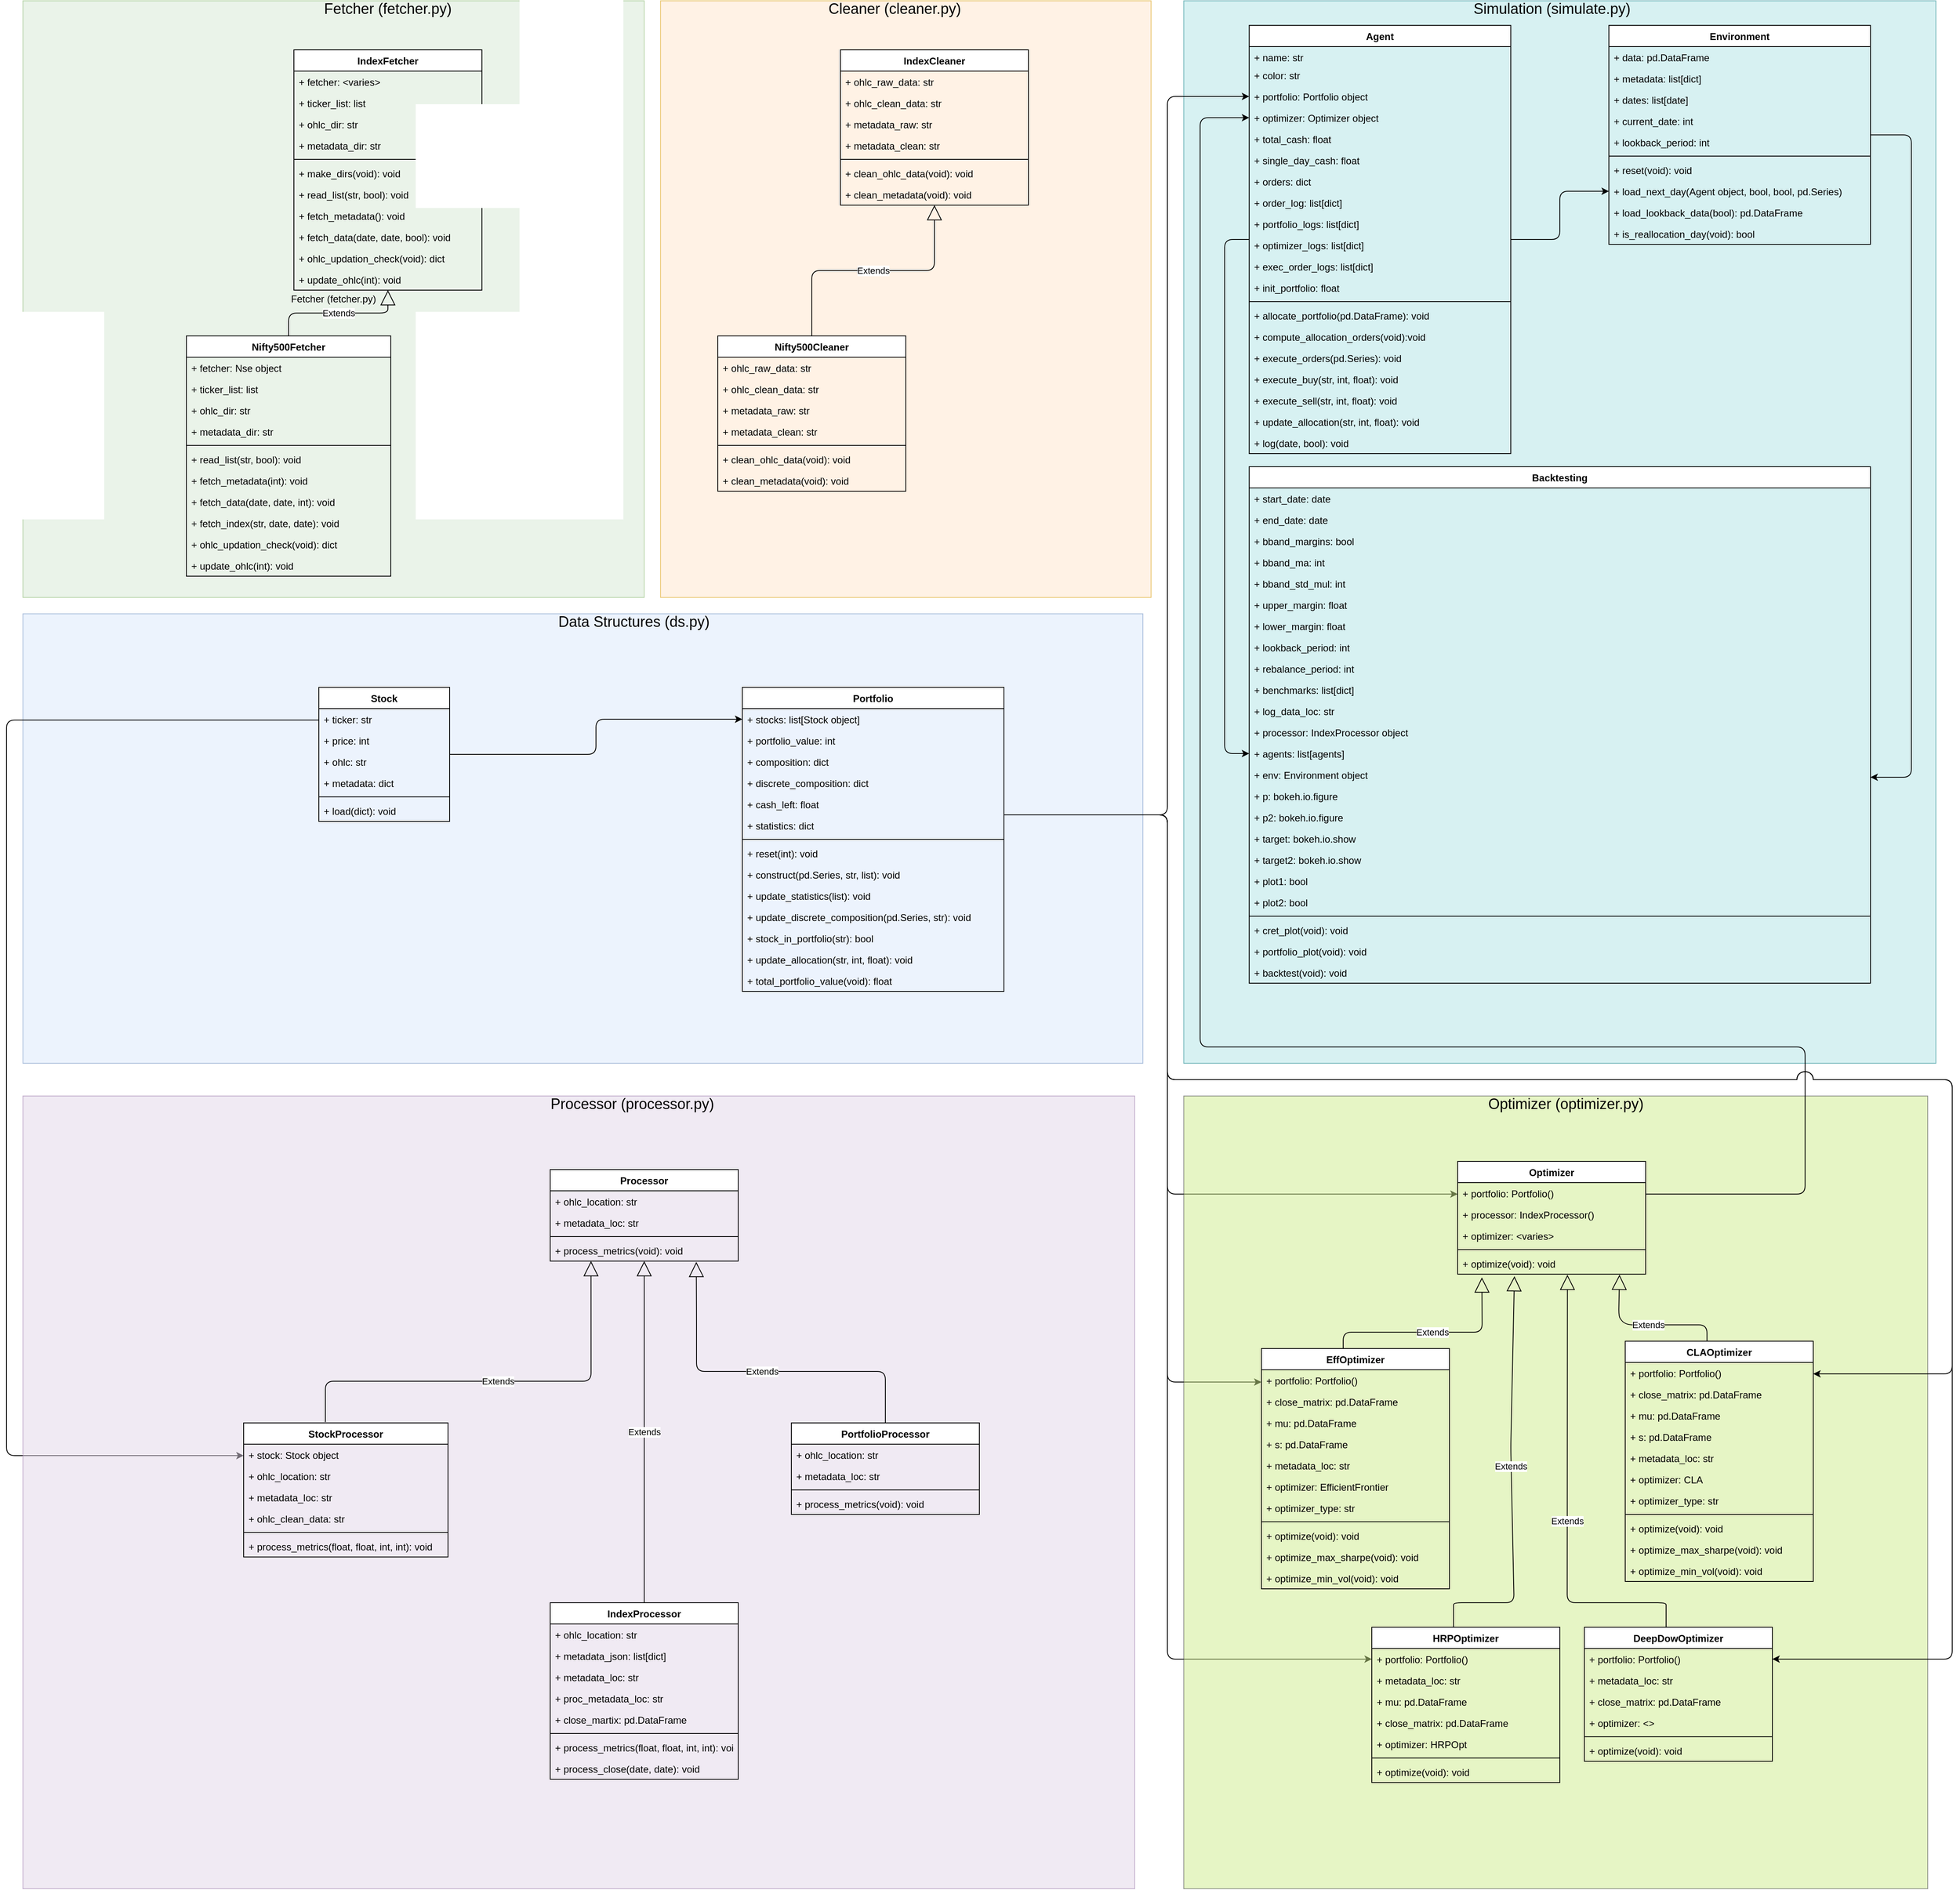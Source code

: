 <mxfile version="14.6.10" type="device"><diagram id="C5RBs43oDa-KdzZeNtuy" name="Page-1"><mxGraphModel dx="2946" dy="1451" grid="1" gridSize="10" guides="0" tooltips="1" connect="1" arrows="1" fold="1" page="1" pageScale="1" pageWidth="827" pageHeight="1169" math="0" shadow="0"><root><mxCell id="WIyWlLk6GJQsqaUBKTNV-0"/><mxCell id="WIyWlLk6GJQsqaUBKTNV-1" parent="WIyWlLk6GJQsqaUBKTNV-0"/><mxCell id="3KnjhqHdPcReIaX1ZtV9-53" value="" style="whiteSpace=wrap;html=1;fillColor=#b0e3e6;strokeColor=#0e8088;opacity=50;" vertex="1" parent="WIyWlLk6GJQsqaUBKTNV-1"><mxGeometry x="1490" y="20" width="920" height="1300" as="geometry"/></mxCell><mxCell id="dc96fxMoA8PgDysz3SGr-33" value="" style="whiteSpace=wrap;html=1;fillColor=#dae8fc;strokeColor=#6c8ebf;opacity=50;align=left;" parent="WIyWlLk6GJQsqaUBKTNV-1" vertex="1"><mxGeometry x="70" y="770" width="1370" height="550" as="geometry"/></mxCell><mxCell id="dc96fxMoA8PgDysz3SGr-32" value="&lt;div&gt;&lt;span&gt;Fetcher (fetcher.py)&lt;/span&gt;&lt;/div&gt;" style="whiteSpace=wrap;html=1;fillColor=#d5e8d4;strokeColor=#82b366;opacity=50;align=center;" parent="WIyWlLk6GJQsqaUBKTNV-1" vertex="1"><mxGeometry x="70" y="20" width="760" height="730" as="geometry"/></mxCell><mxCell id="dc96fxMoA8PgDysz3SGr-7" value="IndexFetcher" style="swimlane;fontStyle=1;align=center;verticalAlign=top;childLayout=stackLayout;horizontal=1;startSize=26;horizontalStack=0;resizeParent=1;resizeParentMax=0;resizeLast=0;collapsible=1;marginBottom=0;" parent="WIyWlLk6GJQsqaUBKTNV-1" vertex="1"><mxGeometry x="401.5" y="80" width="230" height="294" as="geometry"><mxRectangle x="140" y="120" width="60" height="26" as="alternateBounds"/></mxGeometry></mxCell><mxCell id="dc96fxMoA8PgDysz3SGr-42" value="+ fetcher: &lt;varies&gt;" style="text;strokeColor=none;fillColor=none;align=left;verticalAlign=top;spacingLeft=4;spacingRight=4;overflow=hidden;rotatable=0;points=[[0,0.5],[1,0.5]];portConstraint=eastwest;" parent="dc96fxMoA8PgDysz3SGr-7" vertex="1"><mxGeometry y="26" width="230" height="26" as="geometry"/></mxCell><mxCell id="dc96fxMoA8PgDysz3SGr-8" value="+ ticker_list: list" style="text;strokeColor=none;fillColor=none;align=left;verticalAlign=top;spacingLeft=4;spacingRight=4;overflow=hidden;rotatable=0;points=[[0,0.5],[1,0.5]];portConstraint=eastwest;" parent="dc96fxMoA8PgDysz3SGr-7" vertex="1"><mxGeometry y="52" width="230" height="26" as="geometry"/></mxCell><mxCell id="3KnjhqHdPcReIaX1ZtV9-0" value="+ ohlc_dir: str" style="text;strokeColor=none;fillColor=none;align=left;verticalAlign=top;spacingLeft=4;spacingRight=4;overflow=hidden;rotatable=0;points=[[0,0.5],[1,0.5]];portConstraint=eastwest;" vertex="1" parent="dc96fxMoA8PgDysz3SGr-7"><mxGeometry y="78" width="230" height="26" as="geometry"/></mxCell><mxCell id="3KnjhqHdPcReIaX1ZtV9-1" value="+ metadata_dir: str" style="text;strokeColor=none;fillColor=none;align=left;verticalAlign=top;spacingLeft=4;spacingRight=4;overflow=hidden;rotatable=0;points=[[0,0.5],[1,0.5]];portConstraint=eastwest;" vertex="1" parent="dc96fxMoA8PgDysz3SGr-7"><mxGeometry y="104" width="230" height="26" as="geometry"/></mxCell><mxCell id="dc96fxMoA8PgDysz3SGr-9" value="" style="line;strokeWidth=1;fillColor=none;align=left;verticalAlign=middle;spacingTop=-1;spacingLeft=3;spacingRight=3;rotatable=0;labelPosition=right;points=[];portConstraint=eastwest;" parent="dc96fxMoA8PgDysz3SGr-7" vertex="1"><mxGeometry y="130" width="230" height="8" as="geometry"/></mxCell><mxCell id="dc96fxMoA8PgDysz3SGr-10" value="+ make_dirs(void): void" style="text;strokeColor=none;fillColor=none;align=left;verticalAlign=top;spacingLeft=4;spacingRight=4;overflow=hidden;rotatable=0;points=[[0,0.5],[1,0.5]];portConstraint=eastwest;" parent="dc96fxMoA8PgDysz3SGr-7" vertex="1"><mxGeometry y="138" width="230" height="26" as="geometry"/></mxCell><mxCell id="EhjTtlguxh0KNqi987Sr-16" value="+ read_list(str, bool): void" style="text;strokeColor=none;fillColor=none;align=left;verticalAlign=top;spacingLeft=4;spacingRight=4;overflow=hidden;rotatable=0;points=[[0,0.5],[1,0.5]];portConstraint=eastwest;" parent="dc96fxMoA8PgDysz3SGr-7" vertex="1"><mxGeometry y="164" width="230" height="26" as="geometry"/></mxCell><mxCell id="dc96fxMoA8PgDysz3SGr-13" value="+ fetch_metadata(): void" style="text;strokeColor=none;fillColor=none;align=left;verticalAlign=top;spacingLeft=4;spacingRight=4;overflow=hidden;rotatable=0;points=[[0,0.5],[1,0.5]];portConstraint=eastwest;" parent="dc96fxMoA8PgDysz3SGr-7" vertex="1"><mxGeometry y="190" width="230" height="26" as="geometry"/></mxCell><mxCell id="dc96fxMoA8PgDysz3SGr-14" value="+ fetch_data(date, date, bool): void" style="text;strokeColor=none;fillColor=none;align=left;verticalAlign=top;spacingLeft=4;spacingRight=4;overflow=hidden;rotatable=0;points=[[0,0.5],[1,0.5]];portConstraint=eastwest;" parent="dc96fxMoA8PgDysz3SGr-7" vertex="1"><mxGeometry y="216" width="230" height="26" as="geometry"/></mxCell><mxCell id="onhkDb8rPjg60mF2wrID-0" value="+ ohlc_updation_check(void): dict" style="text;strokeColor=none;fillColor=none;align=left;verticalAlign=top;spacingLeft=4;spacingRight=4;overflow=hidden;rotatable=0;points=[[0,0.5],[1,0.5]];portConstraint=eastwest;" parent="dc96fxMoA8PgDysz3SGr-7" vertex="1"><mxGeometry y="242" width="230" height="26" as="geometry"/></mxCell><mxCell id="onhkDb8rPjg60mF2wrID-1" value="+ update_ohlc(int): void" style="text;strokeColor=none;fillColor=none;align=left;verticalAlign=top;spacingLeft=4;spacingRight=4;overflow=hidden;rotatable=0;points=[[0,0.5],[1,0.5]];portConstraint=eastwest;" parent="dc96fxMoA8PgDysz3SGr-7" vertex="1"><mxGeometry y="268" width="230" height="26" as="geometry"/></mxCell><mxCell id="dc96fxMoA8PgDysz3SGr-15" value="Nifty500Fetcher" style="swimlane;fontStyle=1;align=center;verticalAlign=top;childLayout=stackLayout;horizontal=1;startSize=26;horizontalStack=0;resizeParent=1;resizeParentMax=0;resizeLast=0;collapsible=1;marginBottom=0;" parent="WIyWlLk6GJQsqaUBKTNV-1" vertex="1"><mxGeometry x="270" y="430" width="250" height="294" as="geometry"><mxRectangle x="140" y="120" width="60" height="26" as="alternateBounds"/></mxGeometry></mxCell><mxCell id="dc96fxMoA8PgDysz3SGr-43" value="+ fetcher: Nse object" style="text;strokeColor=none;fillColor=none;align=left;verticalAlign=top;spacingLeft=4;spacingRight=4;overflow=hidden;rotatable=0;points=[[0,0.5],[1,0.5]];portConstraint=eastwest;" parent="dc96fxMoA8PgDysz3SGr-15" vertex="1"><mxGeometry y="26" width="250" height="26" as="geometry"/></mxCell><mxCell id="dc96fxMoA8PgDysz3SGr-16" value="+ ticker_list: list" style="text;strokeColor=none;fillColor=none;align=left;verticalAlign=top;spacingLeft=4;spacingRight=4;overflow=hidden;rotatable=0;points=[[0,0.5],[1,0.5]];portConstraint=eastwest;" parent="dc96fxMoA8PgDysz3SGr-15" vertex="1"><mxGeometry y="52" width="250" height="26" as="geometry"/></mxCell><mxCell id="EhjTtlguxh0KNqi987Sr-14" value="+ ohlc_dir: str" style="text;strokeColor=none;fillColor=none;align=left;verticalAlign=top;spacingLeft=4;spacingRight=4;overflow=hidden;rotatable=0;points=[[0,0.5],[1,0.5]];portConstraint=eastwest;" parent="dc96fxMoA8PgDysz3SGr-15" vertex="1"><mxGeometry y="78" width="250" height="26" as="geometry"/></mxCell><mxCell id="EhjTtlguxh0KNqi987Sr-15" value="+ metadata_dir: str" style="text;strokeColor=none;fillColor=none;align=left;verticalAlign=top;spacingLeft=4;spacingRight=4;overflow=hidden;rotatable=0;points=[[0,0.5],[1,0.5]];portConstraint=eastwest;" parent="dc96fxMoA8PgDysz3SGr-15" vertex="1"><mxGeometry y="104" width="250" height="26" as="geometry"/></mxCell><mxCell id="dc96fxMoA8PgDysz3SGr-17" value="" style="line;strokeWidth=1;fillColor=none;align=left;verticalAlign=middle;spacingTop=-1;spacingLeft=3;spacingRight=3;rotatable=0;labelPosition=right;points=[];portConstraint=eastwest;" parent="dc96fxMoA8PgDysz3SGr-15" vertex="1"><mxGeometry y="130" width="250" height="8" as="geometry"/></mxCell><mxCell id="EhjTtlguxh0KNqi987Sr-22" value="+ read_list(str, bool): void" style="text;strokeColor=none;fillColor=none;align=left;verticalAlign=top;spacingLeft=4;spacingRight=4;overflow=hidden;rotatable=0;points=[[0,0.5],[1,0.5]];portConstraint=eastwest;" parent="dc96fxMoA8PgDysz3SGr-15" vertex="1"><mxGeometry y="138" width="250" height="26" as="geometry"/></mxCell><mxCell id="EhjTtlguxh0KNqi987Sr-23" value="+ fetch_metadata(int): void" style="text;strokeColor=none;fillColor=none;align=left;verticalAlign=top;spacingLeft=4;spacingRight=4;overflow=hidden;rotatable=0;points=[[0,0.5],[1,0.5]];portConstraint=eastwest;" parent="dc96fxMoA8PgDysz3SGr-15" vertex="1"><mxGeometry y="164" width="250" height="26" as="geometry"/></mxCell><mxCell id="EhjTtlguxh0KNqi987Sr-24" value="+ fetch_data(date, date, int): void" style="text;strokeColor=none;fillColor=none;align=left;verticalAlign=top;spacingLeft=4;spacingRight=4;overflow=hidden;rotatable=0;points=[[0,0.5],[1,0.5]];portConstraint=eastwest;" parent="dc96fxMoA8PgDysz3SGr-15" vertex="1"><mxGeometry y="190" width="250" height="26" as="geometry"/></mxCell><mxCell id="3KnjhqHdPcReIaX1ZtV9-5" value="+ fetch_index(str, date, date): void" style="text;strokeColor=none;fillColor=none;align=left;verticalAlign=top;spacingLeft=4;spacingRight=4;overflow=hidden;rotatable=0;points=[[0,0.5],[1,0.5]];portConstraint=eastwest;" vertex="1" parent="dc96fxMoA8PgDysz3SGr-15"><mxGeometry y="216" width="250" height="26" as="geometry"/></mxCell><mxCell id="EhjTtlguxh0KNqi987Sr-25" value="+ ohlc_updation_check(void): dict" style="text;strokeColor=none;fillColor=none;align=left;verticalAlign=top;spacingLeft=4;spacingRight=4;overflow=hidden;rotatable=0;points=[[0,0.5],[1,0.5]];portConstraint=eastwest;" parent="dc96fxMoA8PgDysz3SGr-15" vertex="1"><mxGeometry y="242" width="250" height="26" as="geometry"/></mxCell><mxCell id="EhjTtlguxh0KNqi987Sr-26" value="+ update_ohlc(int): void" style="text;strokeColor=none;fillColor=none;align=left;verticalAlign=top;spacingLeft=4;spacingRight=4;overflow=hidden;rotatable=0;points=[[0,0.5],[1,0.5]];portConstraint=eastwest;" parent="dc96fxMoA8PgDysz3SGr-15" vertex="1"><mxGeometry y="268" width="250" height="26" as="geometry"/></mxCell><mxCell id="EhjTtlguxh0KNqi987Sr-2" style="edgeStyle=orthogonalEdgeStyle;orthogonalLoop=1;jettySize=auto;html=1;" parent="WIyWlLk6GJQsqaUBKTNV-1" source="dc96fxMoA8PgDysz3SGr-22" target="EhjTtlguxh0KNqi987Sr-1" edge="1"><mxGeometry relative="1" as="geometry"/></mxCell><mxCell id="EhjTtlguxh0KNqi987Sr-138" style="edgeStyle=orthogonalEdgeStyle;orthogonalLoop=1;jettySize=auto;html=1;fontSize=11;" parent="WIyWlLk6GJQsqaUBKTNV-1" source="dc96fxMoA8PgDysz3SGr-22" target="EhjTtlguxh0KNqi987Sr-131" edge="1"><mxGeometry relative="1" as="geometry"><Array as="points"><mxPoint x="50" y="900"/><mxPoint x="50" y="1800"/></Array></mxGeometry></mxCell><mxCell id="dc96fxMoA8PgDysz3SGr-22" value="Stock" style="swimlane;fontStyle=1;align=center;verticalAlign=top;childLayout=stackLayout;horizontal=1;startSize=26;horizontalStack=0;resizeParent=1;resizeParentMax=0;resizeLast=0;collapsible=1;marginBottom=0;" parent="WIyWlLk6GJQsqaUBKTNV-1" vertex="1"><mxGeometry x="432" y="860" width="160" height="164" as="geometry"><mxRectangle x="140" y="120" width="60" height="26" as="alternateBounds"/></mxGeometry></mxCell><mxCell id="dc96fxMoA8PgDysz3SGr-23" value="+ ticker: str" style="text;strokeColor=none;fillColor=none;align=left;verticalAlign=top;spacingLeft=4;spacingRight=4;overflow=hidden;rotatable=0;points=[[0,0.5],[1,0.5]];portConstraint=eastwest;" parent="dc96fxMoA8PgDysz3SGr-22" vertex="1"><mxGeometry y="26" width="160" height="26" as="geometry"/></mxCell><mxCell id="dc96fxMoA8PgDysz3SGr-29" value="+ price: int" style="text;strokeColor=none;fillColor=none;align=left;verticalAlign=top;spacingLeft=4;spacingRight=4;overflow=hidden;rotatable=0;points=[[0,0.5],[1,0.5]];portConstraint=eastwest;" parent="dc96fxMoA8PgDysz3SGr-22" vertex="1"><mxGeometry y="52" width="160" height="26" as="geometry"/></mxCell><mxCell id="dc96fxMoA8PgDysz3SGr-30" value="+ ohlc: str" style="text;strokeColor=none;fillColor=none;align=left;verticalAlign=top;spacingLeft=4;spacingRight=4;overflow=hidden;rotatable=0;points=[[0,0.5],[1,0.5]];portConstraint=eastwest;" parent="dc96fxMoA8PgDysz3SGr-22" vertex="1"><mxGeometry y="78" width="160" height="26" as="geometry"/></mxCell><mxCell id="dc96fxMoA8PgDysz3SGr-31" value="+ metadata: dict" style="text;strokeColor=none;fillColor=none;align=left;verticalAlign=top;spacingLeft=4;spacingRight=4;overflow=hidden;rotatable=0;points=[[0,0.5],[1,0.5]];portConstraint=eastwest;" parent="dc96fxMoA8PgDysz3SGr-22" vertex="1"><mxGeometry y="104" width="160" height="26" as="geometry"/></mxCell><mxCell id="dc96fxMoA8PgDysz3SGr-24" value="" style="line;strokeWidth=1;fillColor=none;align=left;verticalAlign=middle;spacingTop=-1;spacingLeft=3;spacingRight=3;rotatable=0;labelPosition=right;points=[];portConstraint=eastwest;" parent="dc96fxMoA8PgDysz3SGr-22" vertex="1"><mxGeometry y="130" width="160" height="8" as="geometry"/></mxCell><mxCell id="EhjTtlguxh0KNqi987Sr-0" value="+ load(dict): void" style="text;strokeColor=none;fillColor=none;align=left;verticalAlign=top;spacingLeft=4;spacingRight=4;overflow=hidden;rotatable=0;points=[[0,0.5],[1,0.5]];portConstraint=eastwest;" parent="dc96fxMoA8PgDysz3SGr-22" vertex="1"><mxGeometry y="138" width="160" height="26" as="geometry"/></mxCell><mxCell id="3KnjhqHdPcReIaX1ZtV9-23" style="edgeStyle=orthogonalEdgeStyle;jumpStyle=arc;jumpSize=18;orthogonalLoop=1;jettySize=auto;html=1;fontSize=23;" edge="1" parent="WIyWlLk6GJQsqaUBKTNV-1" source="dc96fxMoA8PgDysz3SGr-36" target="EhjTtlguxh0KNqi987Sr-106"><mxGeometry relative="1" as="geometry"><Array as="points"><mxPoint x="1470" y="1016"/><mxPoint x="1470" y="1480"/></Array></mxGeometry></mxCell><mxCell id="3KnjhqHdPcReIaX1ZtV9-24" style="edgeStyle=orthogonalEdgeStyle;jumpStyle=arc;jumpSize=18;orthogonalLoop=1;jettySize=auto;html=1;fontSize=23;" edge="1" parent="WIyWlLk6GJQsqaUBKTNV-1" source="dc96fxMoA8PgDysz3SGr-36" target="EhjTtlguxh0KNqi987Sr-114"><mxGeometry relative="1" as="geometry"><Array as="points"><mxPoint x="1470" y="1016"/><mxPoint x="1470" y="1710"/></Array></mxGeometry></mxCell><mxCell id="3KnjhqHdPcReIaX1ZtV9-27" style="edgeStyle=orthogonalEdgeStyle;jumpStyle=arc;jumpSize=18;orthogonalLoop=1;jettySize=auto;html=1;entryX=0;entryY=0.5;entryDx=0;entryDy=0;fontSize=23;" edge="1" parent="WIyWlLk6GJQsqaUBKTNV-1" source="dc96fxMoA8PgDysz3SGr-36" target="EhjTtlguxh0KNqi987Sr-173"><mxGeometry relative="1" as="geometry"><Array as="points"><mxPoint x="1470" y="1016"/><mxPoint x="1470" y="2049"/></Array></mxGeometry></mxCell><mxCell id="3KnjhqHdPcReIaX1ZtV9-106" style="edgeStyle=orthogonalEdgeStyle;sketch=0;orthogonalLoop=1;jettySize=auto;html=1;entryX=0;entryY=0.5;entryDx=0;entryDy=0;fontColor=#FFFFFF;strokeColor=#000000;" edge="1" parent="WIyWlLk6GJQsqaUBKTNV-1" source="dc96fxMoA8PgDysz3SGr-36" target="3KnjhqHdPcReIaX1ZtV9-57"><mxGeometry relative="1" as="geometry"><Array as="points"><mxPoint x="1470" y="1016"/><mxPoint x="1470" y="137"/></Array></mxGeometry></mxCell><mxCell id="dc96fxMoA8PgDysz3SGr-36" value="Portfolio" style="swimlane;fontStyle=1;align=center;verticalAlign=top;childLayout=stackLayout;horizontal=1;startSize=26;horizontalStack=0;resizeParent=1;resizeParentMax=0;resizeLast=0;collapsible=1;marginBottom=0;" parent="WIyWlLk6GJQsqaUBKTNV-1" vertex="1"><mxGeometry x="950" y="860" width="320" height="372" as="geometry"><mxRectangle x="140" y="120" width="60" height="26" as="alternateBounds"/></mxGeometry></mxCell><mxCell id="EhjTtlguxh0KNqi987Sr-1" value="+ stocks: list[Stock object]" style="text;strokeColor=none;fillColor=none;align=left;verticalAlign=top;spacingLeft=4;spacingRight=4;overflow=hidden;rotatable=0;points=[[0,0.5],[1,0.5]];portConstraint=eastwest;" parent="dc96fxMoA8PgDysz3SGr-36" vertex="1"><mxGeometry y="26" width="320" height="26" as="geometry"/></mxCell><mxCell id="3KnjhqHdPcReIaX1ZtV9-9" value="+ portfolio_value: int" style="text;strokeColor=none;fillColor=none;align=left;verticalAlign=top;spacingLeft=4;spacingRight=4;overflow=hidden;rotatable=0;points=[[0,0.5],[1,0.5]];portConstraint=eastwest;" vertex="1" parent="dc96fxMoA8PgDysz3SGr-36"><mxGeometry y="52" width="320" height="26" as="geometry"/></mxCell><mxCell id="EhjTtlguxh0KNqi987Sr-3" value="+ composition: dict" style="text;strokeColor=none;fillColor=none;align=left;verticalAlign=top;spacingLeft=4;spacingRight=4;overflow=hidden;rotatable=0;points=[[0,0.5],[1,0.5]];portConstraint=eastwest;" parent="dc96fxMoA8PgDysz3SGr-36" vertex="1"><mxGeometry y="78" width="320" height="26" as="geometry"/></mxCell><mxCell id="EhjTtlguxh0KNqi987Sr-4" value="+ discrete_composition: dict" style="text;strokeColor=none;fillColor=none;align=left;verticalAlign=top;spacingLeft=4;spacingRight=4;overflow=hidden;rotatable=0;points=[[0,0.5],[1,0.5]];portConstraint=eastwest;" parent="dc96fxMoA8PgDysz3SGr-36" vertex="1"><mxGeometry y="104" width="320" height="26" as="geometry"/></mxCell><mxCell id="EhjTtlguxh0KNqi987Sr-5" value="+ cash_left: float" style="text;strokeColor=none;fillColor=none;align=left;verticalAlign=top;spacingLeft=4;spacingRight=4;overflow=hidden;rotatable=0;points=[[0,0.5],[1,0.5]];portConstraint=eastwest;" parent="dc96fxMoA8PgDysz3SGr-36" vertex="1"><mxGeometry y="130" width="320" height="26" as="geometry"/></mxCell><mxCell id="EhjTtlguxh0KNqi987Sr-6" value="+ statistics: dict" style="text;strokeColor=none;fillColor=none;align=left;verticalAlign=top;spacingLeft=4;spacingRight=4;overflow=hidden;rotatable=0;points=[[0,0.5],[1,0.5]];portConstraint=eastwest;" parent="dc96fxMoA8PgDysz3SGr-36" vertex="1"><mxGeometry y="156" width="320" height="26" as="geometry"/></mxCell><mxCell id="dc96fxMoA8PgDysz3SGr-41" value="" style="line;strokeWidth=1;fillColor=none;align=left;verticalAlign=middle;spacingTop=-1;spacingLeft=3;spacingRight=3;rotatable=0;labelPosition=right;points=[];portConstraint=eastwest;" parent="dc96fxMoA8PgDysz3SGr-36" vertex="1"><mxGeometry y="182" width="320" height="8" as="geometry"/></mxCell><mxCell id="3KnjhqHdPcReIaX1ZtV9-10" value="+ reset(int): void" style="text;strokeColor=none;fillColor=none;align=left;verticalAlign=top;spacingLeft=4;spacingRight=4;overflow=hidden;rotatable=0;points=[[0,0.5],[1,0.5]];portConstraint=eastwest;" vertex="1" parent="dc96fxMoA8PgDysz3SGr-36"><mxGeometry y="190" width="320" height="26" as="geometry"/></mxCell><mxCell id="EhjTtlguxh0KNqi987Sr-7" value="+ construct(pd.Series, str, list): void" style="text;strokeColor=none;fillColor=none;align=left;verticalAlign=top;spacingLeft=4;spacingRight=4;overflow=hidden;rotatable=0;points=[[0,0.5],[1,0.5]];portConstraint=eastwest;" parent="dc96fxMoA8PgDysz3SGr-36" vertex="1"><mxGeometry y="216" width="320" height="26" as="geometry"/></mxCell><mxCell id="EhjTtlguxh0KNqi987Sr-11" value="+ update_statistics(list): void" style="text;strokeColor=none;fillColor=none;align=left;verticalAlign=top;spacingLeft=4;spacingRight=4;overflow=hidden;rotatable=0;points=[[0,0.5],[1,0.5]];portConstraint=eastwest;" parent="dc96fxMoA8PgDysz3SGr-36" vertex="1"><mxGeometry y="242" width="320" height="26" as="geometry"/></mxCell><mxCell id="EhjTtlguxh0KNqi987Sr-10" value="+ update_discrete_composition(pd.Series, str): void" style="text;strokeColor=none;fillColor=none;align=left;verticalAlign=top;spacingLeft=4;spacingRight=4;overflow=hidden;rotatable=0;points=[[0,0.5],[1,0.5]];portConstraint=eastwest;" parent="dc96fxMoA8PgDysz3SGr-36" vertex="1"><mxGeometry y="268" width="320" height="26" as="geometry"/></mxCell><mxCell id="3KnjhqHdPcReIaX1ZtV9-11" value="+ stock_in_portfolio(str): bool" style="text;strokeColor=none;fillColor=none;align=left;verticalAlign=top;spacingLeft=4;spacingRight=4;overflow=hidden;rotatable=0;points=[[0,0.5],[1,0.5]];portConstraint=eastwest;" vertex="1" parent="dc96fxMoA8PgDysz3SGr-36"><mxGeometry y="294" width="320" height="26" as="geometry"/></mxCell><mxCell id="3KnjhqHdPcReIaX1ZtV9-12" value="+ update_allocation(str, int, float): void" style="text;strokeColor=none;fillColor=none;align=left;verticalAlign=top;spacingLeft=4;spacingRight=4;overflow=hidden;rotatable=0;points=[[0,0.5],[1,0.5]];portConstraint=eastwest;" vertex="1" parent="dc96fxMoA8PgDysz3SGr-36"><mxGeometry y="320" width="320" height="26" as="geometry"/></mxCell><mxCell id="3KnjhqHdPcReIaX1ZtV9-13" value="+ total_portfolio_value(void): float" style="text;strokeColor=none;fillColor=none;align=left;verticalAlign=top;spacingLeft=4;spacingRight=4;overflow=hidden;rotatable=0;points=[[0,0.5],[1,0.5]];portConstraint=eastwest;" vertex="1" parent="dc96fxMoA8PgDysz3SGr-36"><mxGeometry y="346" width="320" height="26" as="geometry"/></mxCell><mxCell id="EhjTtlguxh0KNqi987Sr-12" value="Data Structures (ds.py)" style="text;html=1;strokeColor=none;fillColor=none;align=center;verticalAlign=middle;whiteSpace=wrap;fontSize=18;" parent="WIyWlLk6GJQsqaUBKTNV-1" vertex="1"><mxGeometry x="650" y="770" width="335" height="20" as="geometry"/></mxCell><mxCell id="EhjTtlguxh0KNqi987Sr-27" value="Fetcher (fetcher.py)" style="text;html=1;strokeColor=none;fillColor=none;align=center;verticalAlign=middle;whiteSpace=wrap;fontSize=18;" parent="WIyWlLk6GJQsqaUBKTNV-1" vertex="1"><mxGeometry x="349" y="20" width="335" height="20" as="geometry"/></mxCell><mxCell id="EhjTtlguxh0KNqi987Sr-28" value="" style="whiteSpace=wrap;html=1;fillColor=#ffe6cc;strokeColor=#d79b00;opacity=50;" parent="WIyWlLk6GJQsqaUBKTNV-1" vertex="1"><mxGeometry x="850" y="20" width="600" height="730" as="geometry"/></mxCell><mxCell id="EhjTtlguxh0KNqi987Sr-29" value="IndexCleaner" style="swimlane;fontStyle=1;align=center;verticalAlign=top;childLayout=stackLayout;horizontal=1;startSize=26;horizontalStack=0;resizeParent=1;resizeParentMax=0;resizeLast=0;collapsible=1;marginBottom=0;" parent="WIyWlLk6GJQsqaUBKTNV-1" vertex="1"><mxGeometry x="1070" y="80" width="230" height="190" as="geometry"><mxRectangle x="140" y="120" width="60" height="26" as="alternateBounds"/></mxGeometry></mxCell><mxCell id="EhjTtlguxh0KNqi987Sr-30" value="+ ohlc_raw_data: str" style="text;strokeColor=none;fillColor=none;align=left;verticalAlign=top;spacingLeft=4;spacingRight=4;overflow=hidden;rotatable=0;points=[[0,0.5],[1,0.5]];portConstraint=eastwest;" parent="EhjTtlguxh0KNqi987Sr-29" vertex="1"><mxGeometry y="26" width="230" height="26" as="geometry"/></mxCell><mxCell id="EhjTtlguxh0KNqi987Sr-52" value="+ ohlc_clean_data: str" style="text;strokeColor=none;fillColor=none;align=left;verticalAlign=top;spacingLeft=4;spacingRight=4;overflow=hidden;rotatable=0;points=[[0,0.5],[1,0.5]];portConstraint=eastwest;" parent="EhjTtlguxh0KNqi987Sr-29" vertex="1"><mxGeometry y="52" width="230" height="26" as="geometry"/></mxCell><mxCell id="EhjTtlguxh0KNqi987Sr-77" value="+ metadata_raw: str" style="text;strokeColor=none;fillColor=none;align=left;verticalAlign=top;spacingLeft=4;spacingRight=4;overflow=hidden;rotatable=0;points=[[0,0.5],[1,0.5]];portConstraint=eastwest;" parent="EhjTtlguxh0KNqi987Sr-29" vertex="1"><mxGeometry y="78" width="230" height="26" as="geometry"/></mxCell><mxCell id="EhjTtlguxh0KNqi987Sr-78" value="+ metadata_clean: str" style="text;strokeColor=none;fillColor=none;align=left;verticalAlign=top;spacingLeft=4;spacingRight=4;overflow=hidden;rotatable=0;points=[[0,0.5],[1,0.5]];portConstraint=eastwest;" parent="EhjTtlguxh0KNqi987Sr-29" vertex="1"><mxGeometry y="104" width="230" height="26" as="geometry"/></mxCell><mxCell id="EhjTtlguxh0KNqi987Sr-32" value="" style="line;strokeWidth=1;fillColor=none;align=left;verticalAlign=middle;spacingTop=-1;spacingLeft=3;spacingRight=3;rotatable=0;labelPosition=right;points=[];portConstraint=eastwest;" parent="EhjTtlguxh0KNqi987Sr-29" vertex="1"><mxGeometry y="130" width="230" height="8" as="geometry"/></mxCell><mxCell id="EhjTtlguxh0KNqi987Sr-33" value="+ clean_ohlc_data(void): void" style="text;strokeColor=none;fillColor=none;align=left;verticalAlign=top;spacingLeft=4;spacingRight=4;overflow=hidden;rotatable=0;points=[[0,0.5],[1,0.5]];portConstraint=eastwest;" parent="EhjTtlguxh0KNqi987Sr-29" vertex="1"><mxGeometry y="138" width="230" height="26" as="geometry"/></mxCell><mxCell id="EhjTtlguxh0KNqi987Sr-34" value="+ clean_metadata(void): void" style="text;strokeColor=none;fillColor=none;align=left;verticalAlign=top;spacingLeft=4;spacingRight=4;overflow=hidden;rotatable=0;points=[[0,0.5],[1,0.5]];portConstraint=eastwest;" parent="EhjTtlguxh0KNqi987Sr-29" vertex="1"><mxGeometry y="164" width="230" height="26" as="geometry"/></mxCell><mxCell id="EhjTtlguxh0KNqi987Sr-51" value="Cleaner (cleaner.py)" style="text;html=1;strokeColor=none;fillColor=none;align=center;verticalAlign=middle;whiteSpace=wrap;fontSize=18;" parent="WIyWlLk6GJQsqaUBKTNV-1" vertex="1"><mxGeometry x="969" y="20" width="335" height="20" as="geometry"/></mxCell><mxCell id="EhjTtlguxh0KNqi987Sr-79" value="Nifty500Cleaner" style="swimlane;fontStyle=1;align=center;verticalAlign=top;childLayout=stackLayout;horizontal=1;startSize=26;horizontalStack=0;resizeParent=1;resizeParentMax=0;resizeLast=0;collapsible=1;marginBottom=0;" parent="WIyWlLk6GJQsqaUBKTNV-1" vertex="1"><mxGeometry x="920" y="430" width="230" height="190" as="geometry"><mxRectangle x="140" y="120" width="60" height="26" as="alternateBounds"/></mxGeometry></mxCell><mxCell id="EhjTtlguxh0KNqi987Sr-80" value="+ ohlc_raw_data: str" style="text;strokeColor=none;fillColor=none;align=left;verticalAlign=top;spacingLeft=4;spacingRight=4;overflow=hidden;rotatable=0;points=[[0,0.5],[1,0.5]];portConstraint=eastwest;" parent="EhjTtlguxh0KNqi987Sr-79" vertex="1"><mxGeometry y="26" width="230" height="26" as="geometry"/></mxCell><mxCell id="EhjTtlguxh0KNqi987Sr-81" value="+ ohlc_clean_data: str" style="text;strokeColor=none;fillColor=none;align=left;verticalAlign=top;spacingLeft=4;spacingRight=4;overflow=hidden;rotatable=0;points=[[0,0.5],[1,0.5]];portConstraint=eastwest;" parent="EhjTtlguxh0KNqi987Sr-79" vertex="1"><mxGeometry y="52" width="230" height="26" as="geometry"/></mxCell><mxCell id="3KnjhqHdPcReIaX1ZtV9-7" value="+ metadata_raw: str" style="text;strokeColor=none;fillColor=none;align=left;verticalAlign=top;spacingLeft=4;spacingRight=4;overflow=hidden;rotatable=0;points=[[0,0.5],[1,0.5]];portConstraint=eastwest;" vertex="1" parent="EhjTtlguxh0KNqi987Sr-79"><mxGeometry y="78" width="230" height="26" as="geometry"/></mxCell><mxCell id="3KnjhqHdPcReIaX1ZtV9-8" value="+ metadata_clean: str" style="text;strokeColor=none;fillColor=none;align=left;verticalAlign=top;spacingLeft=4;spacingRight=4;overflow=hidden;rotatable=0;points=[[0,0.5],[1,0.5]];portConstraint=eastwest;" vertex="1" parent="EhjTtlguxh0KNqi987Sr-79"><mxGeometry y="104" width="230" height="26" as="geometry"/></mxCell><mxCell id="EhjTtlguxh0KNqi987Sr-84" value="" style="line;strokeWidth=1;fillColor=none;align=left;verticalAlign=middle;spacingTop=-1;spacingLeft=3;spacingRight=3;rotatable=0;labelPosition=right;points=[];portConstraint=eastwest;" parent="EhjTtlguxh0KNqi987Sr-79" vertex="1"><mxGeometry y="130" width="230" height="8" as="geometry"/></mxCell><mxCell id="EhjTtlguxh0KNqi987Sr-85" value="+ clean_ohlc_data(void): void" style="text;strokeColor=none;fillColor=none;align=left;verticalAlign=top;spacingLeft=4;spacingRight=4;overflow=hidden;rotatable=0;points=[[0,0.5],[1,0.5]];portConstraint=eastwest;" parent="EhjTtlguxh0KNqi987Sr-79" vertex="1"><mxGeometry y="138" width="230" height="26" as="geometry"/></mxCell><mxCell id="EhjTtlguxh0KNqi987Sr-86" value="+ clean_metadata(void): void" style="text;strokeColor=none;fillColor=none;align=left;verticalAlign=top;spacingLeft=4;spacingRight=4;overflow=hidden;rotatable=0;points=[[0,0.5],[1,0.5]];portConstraint=eastwest;" parent="EhjTtlguxh0KNqi987Sr-79" vertex="1"><mxGeometry y="164" width="230" height="26" as="geometry"/></mxCell><mxCell id="EhjTtlguxh0KNqi987Sr-104" value="" style="whiteSpace=wrap;html=1;fillColor=#cdeb8b;strokeColor=#36393d;opacity=50;" parent="WIyWlLk6GJQsqaUBKTNV-1" vertex="1"><mxGeometry x="1490" y="1360" width="910" height="970" as="geometry"/></mxCell><mxCell id="3KnjhqHdPcReIaX1ZtV9-107" style="edgeStyle=orthogonalEdgeStyle;sketch=0;orthogonalLoop=1;jettySize=auto;html=1;fontColor=#FFFFFF;strokeColor=#000000;" edge="1" parent="WIyWlLk6GJQsqaUBKTNV-1" source="EhjTtlguxh0KNqi987Sr-105" target="3KnjhqHdPcReIaX1ZtV9-58"><mxGeometry relative="1" as="geometry"><Array as="points"><mxPoint x="2250" y="1480"/><mxPoint x="2250" y="1300"/><mxPoint x="1510" y="1300"/><mxPoint x="1510" y="163"/></Array></mxGeometry></mxCell><mxCell id="EhjTtlguxh0KNqi987Sr-105" value="Optimizer" style="swimlane;fontStyle=1;align=center;verticalAlign=top;childLayout=stackLayout;horizontal=1;startSize=26;horizontalStack=0;resizeParent=1;resizeParentMax=0;resizeLast=0;collapsible=1;marginBottom=0;" parent="WIyWlLk6GJQsqaUBKTNV-1" vertex="1"><mxGeometry x="1825" y="1440" width="230" height="138" as="geometry"><mxRectangle x="140" y="120" width="60" height="26" as="alternateBounds"/></mxGeometry></mxCell><mxCell id="EhjTtlguxh0KNqi987Sr-106" value="+ portfolio: Portfolio()" style="text;strokeColor=none;fillColor=none;align=left;verticalAlign=top;spacingLeft=4;spacingRight=4;overflow=hidden;rotatable=0;points=[[0,0.5],[1,0.5]];portConstraint=eastwest;" parent="EhjTtlguxh0KNqi987Sr-105" vertex="1"><mxGeometry y="26" width="230" height="26" as="geometry"/></mxCell><mxCell id="EhjTtlguxh0KNqi987Sr-107" value="+ processor: IndexProcessor()" style="text;strokeColor=none;fillColor=none;align=left;verticalAlign=top;spacingLeft=4;spacingRight=4;overflow=hidden;rotatable=0;points=[[0,0.5],[1,0.5]];portConstraint=eastwest;" parent="EhjTtlguxh0KNqi987Sr-105" vertex="1"><mxGeometry y="52" width="230" height="26" as="geometry"/></mxCell><mxCell id="EhjTtlguxh0KNqi987Sr-164" value="+ optimizer: &lt;varies&gt;" style="text;strokeColor=none;fillColor=none;align=left;verticalAlign=top;spacingLeft=4;spacingRight=4;overflow=hidden;rotatable=0;points=[[0,0.5],[1,0.5]];portConstraint=eastwest;" parent="EhjTtlguxh0KNqi987Sr-105" vertex="1"><mxGeometry y="78" width="230" height="26" as="geometry"/></mxCell><mxCell id="EhjTtlguxh0KNqi987Sr-110" value="" style="line;strokeWidth=1;fillColor=none;align=left;verticalAlign=middle;spacingTop=-1;spacingLeft=3;spacingRight=3;rotatable=0;labelPosition=right;points=[];portConstraint=eastwest;" parent="EhjTtlguxh0KNqi987Sr-105" vertex="1"><mxGeometry y="104" width="230" height="8" as="geometry"/></mxCell><mxCell id="EhjTtlguxh0KNqi987Sr-111" value="+ optimize(void): void" style="text;strokeColor=none;fillColor=none;align=left;verticalAlign=top;spacingLeft=4;spacingRight=4;overflow=hidden;rotatable=0;points=[[0,0.5],[1,0.5]];portConstraint=eastwest;" parent="EhjTtlguxh0KNqi987Sr-105" vertex="1"><mxGeometry y="112" width="230" height="26" as="geometry"/></mxCell><mxCell id="EhjTtlguxh0KNqi987Sr-113" value="Optimizer (optimizer.py)" style="text;html=1;strokeColor=none;fillColor=none;align=center;verticalAlign=middle;whiteSpace=wrap;fontSize=18;" parent="WIyWlLk6GJQsqaUBKTNV-1" vertex="1"><mxGeometry x="1790" y="1360" width="335" height="20" as="geometry"/></mxCell><mxCell id="EhjTtlguxh0KNqi987Sr-114" value="EffOptimizer" style="swimlane;fontStyle=1;align=center;verticalAlign=top;childLayout=stackLayout;horizontal=1;startSize=26;horizontalStack=0;resizeParent=1;resizeParentMax=0;resizeLast=0;collapsible=1;marginBottom=0;" parent="WIyWlLk6GJQsqaUBKTNV-1" vertex="1"><mxGeometry x="1585" y="1669" width="230" height="294" as="geometry"><mxRectangle x="140" y="120" width="60" height="26" as="alternateBounds"/></mxGeometry></mxCell><mxCell id="EhjTtlguxh0KNqi987Sr-115" value="Extends" style="endArrow=block;endSize=16;endFill=0;html=1;fontSize=11;entryX=0.129;entryY=1.154;entryDx=0;entryDy=0;entryPerimeter=0;" parent="EhjTtlguxh0KNqi987Sr-114" target="EhjTtlguxh0KNqi987Sr-111" edge="1"><mxGeometry width="160" relative="1" as="geometry"><mxPoint x="100" as="sourcePoint"/><mxPoint x="260" as="targetPoint"/><Array as="points"><mxPoint x="100" y="-20"/><mxPoint x="180" y="-20"/><mxPoint x="270" y="-20"/></Array></mxGeometry></mxCell><mxCell id="EhjTtlguxh0KNqi987Sr-161" value="+ portfolio: Portfolio()" style="text;strokeColor=none;fillColor=none;align=left;verticalAlign=top;spacingLeft=4;spacingRight=4;overflow=hidden;rotatable=0;points=[[0,0.5],[1,0.5]];portConstraint=eastwest;" parent="EhjTtlguxh0KNqi987Sr-114" vertex="1"><mxGeometry y="26" width="230" height="26" as="geometry"/></mxCell><mxCell id="EhjTtlguxh0KNqi987Sr-117" value="+ close_matrix: pd.DataFrame" style="text;strokeColor=none;fillColor=none;align=left;verticalAlign=top;spacingLeft=4;spacingRight=4;overflow=hidden;rotatable=0;points=[[0,0.5],[1,0.5]];portConstraint=eastwest;" parent="EhjTtlguxh0KNqi987Sr-114" vertex="1"><mxGeometry y="52" width="230" height="26" as="geometry"/></mxCell><mxCell id="3KnjhqHdPcReIaX1ZtV9-25" value="+ mu: pd.DataFrame" style="text;strokeColor=none;fillColor=none;align=left;verticalAlign=top;spacingLeft=4;spacingRight=4;overflow=hidden;rotatable=0;points=[[0,0.5],[1,0.5]];portConstraint=eastwest;" vertex="1" parent="EhjTtlguxh0KNqi987Sr-114"><mxGeometry y="78" width="230" height="26" as="geometry"/></mxCell><mxCell id="3KnjhqHdPcReIaX1ZtV9-26" value="+ s: pd.DataFrame" style="text;strokeColor=none;fillColor=none;align=left;verticalAlign=top;spacingLeft=4;spacingRight=4;overflow=hidden;rotatable=0;points=[[0,0.5],[1,0.5]];portConstraint=eastwest;" vertex="1" parent="EhjTtlguxh0KNqi987Sr-114"><mxGeometry y="104" width="230" height="26" as="geometry"/></mxCell><mxCell id="EhjTtlguxh0KNqi987Sr-162" value="+ metadata_loc: str" style="text;strokeColor=none;fillColor=none;align=left;verticalAlign=top;spacingLeft=4;spacingRight=4;overflow=hidden;rotatable=0;points=[[0,0.5],[1,0.5]];portConstraint=eastwest;" parent="EhjTtlguxh0KNqi987Sr-114" vertex="1"><mxGeometry y="130" width="230" height="26" as="geometry"/></mxCell><mxCell id="EhjTtlguxh0KNqi987Sr-163" value="+ optimizer: EfficientFrontier" style="text;strokeColor=none;fillColor=none;align=left;verticalAlign=top;spacingLeft=4;spacingRight=4;overflow=hidden;rotatable=0;points=[[0,0.5],[1,0.5]];portConstraint=eastwest;" parent="EhjTtlguxh0KNqi987Sr-114" vertex="1"><mxGeometry y="156" width="230" height="26" as="geometry"/></mxCell><mxCell id="3KnjhqHdPcReIaX1ZtV9-21" value="+ optimizer_type: str" style="text;strokeColor=none;fillColor=none;align=left;verticalAlign=top;spacingLeft=4;spacingRight=4;overflow=hidden;rotatable=0;points=[[0,0.5],[1,0.5]];portConstraint=eastwest;" vertex="1" parent="EhjTtlguxh0KNqi987Sr-114"><mxGeometry y="182" width="230" height="26" as="geometry"/></mxCell><mxCell id="EhjTtlguxh0KNqi987Sr-118" value="" style="line;strokeWidth=1;fillColor=none;align=left;verticalAlign=middle;spacingTop=-1;spacingLeft=3;spacingRight=3;rotatable=0;labelPosition=right;points=[];portConstraint=eastwest;" parent="EhjTtlguxh0KNqi987Sr-114" vertex="1"><mxGeometry y="208" width="230" height="8" as="geometry"/></mxCell><mxCell id="3KnjhqHdPcReIaX1ZtV9-29" value="+ optimize(void): void" style="text;strokeColor=none;fillColor=none;align=left;verticalAlign=top;spacingLeft=4;spacingRight=4;overflow=hidden;rotatable=0;points=[[0,0.5],[1,0.5]];portConstraint=eastwest;" vertex="1" parent="EhjTtlguxh0KNqi987Sr-114"><mxGeometry y="216" width="230" height="26" as="geometry"/></mxCell><mxCell id="EhjTtlguxh0KNqi987Sr-119" value="+ optimize_max_sharpe(void): void" style="text;strokeColor=none;fillColor=none;align=left;verticalAlign=top;spacingLeft=4;spacingRight=4;overflow=hidden;rotatable=0;points=[[0,0.5],[1,0.5]];portConstraint=eastwest;" parent="EhjTtlguxh0KNqi987Sr-114" vertex="1"><mxGeometry y="242" width="230" height="26" as="geometry"/></mxCell><mxCell id="EhjTtlguxh0KNqi987Sr-120" value="+ optimize_min_vol(void): void" style="text;strokeColor=none;fillColor=none;align=left;verticalAlign=top;spacingLeft=4;spacingRight=4;overflow=hidden;rotatable=0;points=[[0,0.5],[1,0.5]];portConstraint=eastwest;" parent="EhjTtlguxh0KNqi987Sr-114" vertex="1"><mxGeometry y="268" width="230" height="26" as="geometry"/></mxCell><mxCell id="EhjTtlguxh0KNqi987Sr-121" value="" style="whiteSpace=wrap;html=1;fillColor=#e1d5e7;strokeColor=#9673a6;opacity=50;" parent="WIyWlLk6GJQsqaUBKTNV-1" vertex="1"><mxGeometry x="70" y="1360" width="1360" height="970" as="geometry"/></mxCell><mxCell id="EhjTtlguxh0KNqi987Sr-122" value="Processor" style="swimlane;fontStyle=1;align=center;verticalAlign=top;childLayout=stackLayout;horizontal=1;startSize=26;horizontalStack=0;resizeParent=1;resizeParentMax=0;resizeLast=0;collapsible=1;marginBottom=0;" parent="WIyWlLk6GJQsqaUBKTNV-1" vertex="1"><mxGeometry x="715" y="1450" width="230" height="112" as="geometry"><mxRectangle x="140" y="120" width="60" height="26" as="alternateBounds"/></mxGeometry></mxCell><mxCell id="EhjTtlguxh0KNqi987Sr-123" value="+ ohlc_location: str" style="text;strokeColor=none;fillColor=none;align=left;verticalAlign=top;spacingLeft=4;spacingRight=4;overflow=hidden;rotatable=0;points=[[0,0.5],[1,0.5]];portConstraint=eastwest;" parent="EhjTtlguxh0KNqi987Sr-122" vertex="1"><mxGeometry y="26" width="230" height="26" as="geometry"/></mxCell><mxCell id="EhjTtlguxh0KNqi987Sr-125" value="+ metadata_loc: str" style="text;strokeColor=none;fillColor=none;align=left;verticalAlign=top;spacingLeft=4;spacingRight=4;overflow=hidden;rotatable=0;points=[[0,0.5],[1,0.5]];portConstraint=eastwest;" parent="EhjTtlguxh0KNqi987Sr-122" vertex="1"><mxGeometry y="52" width="230" height="26" as="geometry"/></mxCell><mxCell id="EhjTtlguxh0KNqi987Sr-127" value="" style="line;strokeWidth=1;fillColor=none;align=left;verticalAlign=middle;spacingTop=-1;spacingLeft=3;spacingRight=3;rotatable=0;labelPosition=right;points=[];portConstraint=eastwest;" parent="EhjTtlguxh0KNqi987Sr-122" vertex="1"><mxGeometry y="78" width="230" height="8" as="geometry"/></mxCell><mxCell id="EhjTtlguxh0KNqi987Sr-128" value="+ process_metrics(void): void" style="text;strokeColor=none;fillColor=none;align=left;verticalAlign=top;spacingLeft=4;spacingRight=4;overflow=hidden;rotatable=0;points=[[0,0.5],[1,0.5]];portConstraint=eastwest;" parent="EhjTtlguxh0KNqi987Sr-122" vertex="1"><mxGeometry y="86" width="230" height="26" as="geometry"/></mxCell><mxCell id="EhjTtlguxh0KNqi987Sr-130" value="Processor (processor.py)" style="text;html=1;strokeColor=none;fillColor=none;align=center;verticalAlign=middle;whiteSpace=wrap;fontSize=18;" parent="WIyWlLk6GJQsqaUBKTNV-1" vertex="1"><mxGeometry x="630" y="1360" width="371" height="20" as="geometry"/></mxCell><mxCell id="EhjTtlguxh0KNqi987Sr-131" value="StockProcessor" style="swimlane;fontStyle=1;align=center;verticalAlign=top;childLayout=stackLayout;horizontal=1;startSize=26;horizontalStack=0;resizeParent=1;resizeParentMax=0;resizeLast=0;collapsible=1;marginBottom=0;" parent="WIyWlLk6GJQsqaUBKTNV-1" vertex="1"><mxGeometry x="340" y="1760" width="250" height="164" as="geometry"><mxRectangle x="140" y="120" width="60" height="26" as="alternateBounds"/></mxGeometry></mxCell><mxCell id="EhjTtlguxh0KNqi987Sr-133" value="+ stock: Stock object" style="text;strokeColor=none;fillColor=none;align=left;verticalAlign=top;spacingLeft=4;spacingRight=4;overflow=hidden;rotatable=0;points=[[0,0.5],[1,0.5]];portConstraint=eastwest;" parent="EhjTtlguxh0KNqi987Sr-131" vertex="1"><mxGeometry y="26" width="250" height="26" as="geometry"/></mxCell><mxCell id="3KnjhqHdPcReIaX1ZtV9-14" value="+ ohlc_location: str" style="text;strokeColor=none;fillColor=none;align=left;verticalAlign=top;spacingLeft=4;spacingRight=4;overflow=hidden;rotatable=0;points=[[0,0.5],[1,0.5]];portConstraint=eastwest;" vertex="1" parent="EhjTtlguxh0KNqi987Sr-131"><mxGeometry y="52" width="250" height="26" as="geometry"/></mxCell><mxCell id="3KnjhqHdPcReIaX1ZtV9-15" value="+ metadata_loc: str" style="text;strokeColor=none;fillColor=none;align=left;verticalAlign=top;spacingLeft=4;spacingRight=4;overflow=hidden;rotatable=0;points=[[0,0.5],[1,0.5]];portConstraint=eastwest;" vertex="1" parent="EhjTtlguxh0KNqi987Sr-131"><mxGeometry y="78" width="250" height="26" as="geometry"/></mxCell><mxCell id="EhjTtlguxh0KNqi987Sr-134" value="+ ohlc_clean_data: str" style="text;strokeColor=none;fillColor=none;align=left;verticalAlign=top;spacingLeft=4;spacingRight=4;overflow=hidden;rotatable=0;points=[[0,0.5],[1,0.5]];portConstraint=eastwest;" parent="EhjTtlguxh0KNqi987Sr-131" vertex="1"><mxGeometry y="104" width="250" height="26" as="geometry"/></mxCell><mxCell id="EhjTtlguxh0KNqi987Sr-135" value="" style="line;strokeWidth=1;fillColor=none;align=left;verticalAlign=middle;spacingTop=-1;spacingLeft=3;spacingRight=3;rotatable=0;labelPosition=right;points=[];portConstraint=eastwest;" parent="EhjTtlguxh0KNqi987Sr-131" vertex="1"><mxGeometry y="130" width="250" height="8" as="geometry"/></mxCell><mxCell id="EhjTtlguxh0KNqi987Sr-139" value="+ process_metrics(float, float, int, int): void" style="text;strokeColor=none;fillColor=none;align=left;verticalAlign=top;spacingLeft=4;spacingRight=4;overflow=hidden;rotatable=0;points=[[0,0.5],[1,0.5]];portConstraint=eastwest;" parent="EhjTtlguxh0KNqi987Sr-131" vertex="1"><mxGeometry y="138" width="250" height="26" as="geometry"/></mxCell><mxCell id="EhjTtlguxh0KNqi987Sr-158" value="Extends" style="endArrow=block;endSize=16;endFill=0;html=1;fontSize=11;entryX=0.217;entryY=1;entryDx=0;entryDy=0;entryPerimeter=0;" parent="EhjTtlguxh0KNqi987Sr-131" target="EhjTtlguxh0KNqi987Sr-128" edge="1"><mxGeometry width="160" relative="1" as="geometry"><mxPoint x="100" y="-1" as="sourcePoint"/><mxPoint x="224" y="-107" as="targetPoint"/><Array as="points"><mxPoint x="100" y="-51"/><mxPoint x="425" y="-51"/></Array></mxGeometry></mxCell><mxCell id="EhjTtlguxh0KNqi987Sr-140" value="IndexProcessor" style="swimlane;fontStyle=1;align=center;verticalAlign=top;childLayout=stackLayout;horizontal=1;startSize=26;horizontalStack=0;resizeParent=1;resizeParentMax=0;resizeLast=0;collapsible=1;marginBottom=0;" parent="WIyWlLk6GJQsqaUBKTNV-1" vertex="1"><mxGeometry x="715" y="1980" width="230" height="216" as="geometry"><mxRectangle x="140" y="120" width="60" height="26" as="alternateBounds"/></mxGeometry></mxCell><mxCell id="EhjTtlguxh0KNqi987Sr-141" value="+ ohlc_location: str" style="text;strokeColor=none;fillColor=none;align=left;verticalAlign=top;spacingLeft=4;spacingRight=4;overflow=hidden;rotatable=0;points=[[0,0.5],[1,0.5]];portConstraint=eastwest;" parent="EhjTtlguxh0KNqi987Sr-140" vertex="1"><mxGeometry y="26" width="230" height="26" as="geometry"/></mxCell><mxCell id="EhjTtlguxh0KNqi987Sr-142" value="+ metadata_json: list[dict]" style="text;strokeColor=none;fillColor=none;align=left;verticalAlign=top;spacingLeft=4;spacingRight=4;overflow=hidden;rotatable=0;points=[[0,0.5],[1,0.5]];portConstraint=eastwest;" parent="EhjTtlguxh0KNqi987Sr-140" vertex="1"><mxGeometry y="52" width="230" height="26" as="geometry"/></mxCell><mxCell id="EhjTtlguxh0KNqi987Sr-148" value="+ metadata_loc: str" style="text;strokeColor=none;fillColor=none;align=left;verticalAlign=top;spacingLeft=4;spacingRight=4;overflow=hidden;rotatable=0;points=[[0,0.5],[1,0.5]];portConstraint=eastwest;" parent="EhjTtlguxh0KNqi987Sr-140" vertex="1"><mxGeometry y="78" width="230" height="26" as="geometry"/></mxCell><mxCell id="EhjTtlguxh0KNqi987Sr-149" value="+ proc_metadata_loc: str" style="text;strokeColor=none;fillColor=none;align=left;verticalAlign=top;spacingLeft=4;spacingRight=4;overflow=hidden;rotatable=0;points=[[0,0.5],[1,0.5]];portConstraint=eastwest;" parent="EhjTtlguxh0KNqi987Sr-140" vertex="1"><mxGeometry y="104" width="230" height="26" as="geometry"/></mxCell><mxCell id="EhjTtlguxh0KNqi987Sr-150" value="+ close_martix: pd.DataFrame" style="text;strokeColor=none;fillColor=none;align=left;verticalAlign=top;spacingLeft=4;spacingRight=4;overflow=hidden;rotatable=0;points=[[0,0.5],[1,0.5]];portConstraint=eastwest;" parent="EhjTtlguxh0KNqi987Sr-140" vertex="1"><mxGeometry y="130" width="230" height="26" as="geometry"/></mxCell><mxCell id="EhjTtlguxh0KNqi987Sr-143" value="" style="line;strokeWidth=1;fillColor=none;align=left;verticalAlign=middle;spacingTop=-1;spacingLeft=3;spacingRight=3;rotatable=0;labelPosition=right;points=[];portConstraint=eastwest;" parent="EhjTtlguxh0KNqi987Sr-140" vertex="1"><mxGeometry y="156" width="230" height="8" as="geometry"/></mxCell><mxCell id="3KnjhqHdPcReIaX1ZtV9-19" value="+ process_metrics(float, float, int, int): void" style="text;strokeColor=none;fillColor=none;align=left;verticalAlign=top;spacingLeft=4;spacingRight=4;overflow=hidden;rotatable=0;points=[[0,0.5],[1,0.5]];portConstraint=eastwest;" vertex="1" parent="EhjTtlguxh0KNqi987Sr-140"><mxGeometry y="164" width="230" height="26" as="geometry"/></mxCell><mxCell id="EhjTtlguxh0KNqi987Sr-145" value="+ process_close(date, date): void" style="text;strokeColor=none;fillColor=none;align=left;verticalAlign=top;spacingLeft=4;spacingRight=4;overflow=hidden;rotatable=0;points=[[0,0.5],[1,0.5]];portConstraint=eastwest;" parent="EhjTtlguxh0KNqi987Sr-140" vertex="1"><mxGeometry y="190" width="230" height="26" as="geometry"/></mxCell><mxCell id="EhjTtlguxh0KNqi987Sr-153" value="PortfolioProcessor" style="swimlane;fontStyle=1;align=center;verticalAlign=top;childLayout=stackLayout;horizontal=1;startSize=26;horizontalStack=0;resizeParent=1;resizeParentMax=0;resizeLast=0;collapsible=1;marginBottom=0;" parent="WIyWlLk6GJQsqaUBKTNV-1" vertex="1"><mxGeometry x="1010" y="1760" width="230" height="112" as="geometry"><mxRectangle x="140" y="120" width="60" height="26" as="alternateBounds"/></mxGeometry></mxCell><mxCell id="3KnjhqHdPcReIaX1ZtV9-16" value="+ ohlc_location: str" style="text;strokeColor=none;fillColor=none;align=left;verticalAlign=top;spacingLeft=4;spacingRight=4;overflow=hidden;rotatable=0;points=[[0,0.5],[1,0.5]];portConstraint=eastwest;" vertex="1" parent="EhjTtlguxh0KNqi987Sr-153"><mxGeometry y="26" width="230" height="26" as="geometry"/></mxCell><mxCell id="3KnjhqHdPcReIaX1ZtV9-17" value="+ metadata_loc: str" style="text;strokeColor=none;fillColor=none;align=left;verticalAlign=top;spacingLeft=4;spacingRight=4;overflow=hidden;rotatable=0;points=[[0,0.5],[1,0.5]];portConstraint=eastwest;" vertex="1" parent="EhjTtlguxh0KNqi987Sr-153"><mxGeometry y="52" width="230" height="26" as="geometry"/></mxCell><mxCell id="EhjTtlguxh0KNqi987Sr-156" value="" style="line;strokeWidth=1;fillColor=none;align=left;verticalAlign=middle;spacingTop=-1;spacingLeft=3;spacingRight=3;rotatable=0;labelPosition=right;points=[];portConstraint=eastwest;" parent="EhjTtlguxh0KNqi987Sr-153" vertex="1"><mxGeometry y="78" width="230" height="8" as="geometry"/></mxCell><mxCell id="3KnjhqHdPcReIaX1ZtV9-18" value="+ process_metrics(void): void" style="text;strokeColor=none;fillColor=none;align=left;verticalAlign=top;spacingLeft=4;spacingRight=4;overflow=hidden;rotatable=0;points=[[0,0.5],[1,0.5]];portConstraint=eastwest;" vertex="1" parent="EhjTtlguxh0KNqi987Sr-153"><mxGeometry y="86" width="230" height="26" as="geometry"/></mxCell><mxCell id="EhjTtlguxh0KNqi987Sr-159" value="Extends" style="endArrow=block;endSize=16;endFill=0;html=1;fontSize=11;" parent="WIyWlLk6GJQsqaUBKTNV-1" source="EhjTtlguxh0KNqi987Sr-140" target="EhjTtlguxh0KNqi987Sr-122" edge="1"><mxGeometry width="160" relative="1" as="geometry"><mxPoint x="540" y="1768.5" as="sourcePoint"/><mxPoint x="695" y="1681.5" as="targetPoint"/><Array as="points"/></mxGeometry></mxCell><mxCell id="EhjTtlguxh0KNqi987Sr-160" value="Extends" style="endArrow=block;endSize=16;endFill=0;html=1;fontSize=11;entryX=0.777;entryY=1.038;entryDx=0;entryDy=0;entryPerimeter=0;exitX=0.5;exitY=0;exitDx=0;exitDy=0;" parent="WIyWlLk6GJQsqaUBKTNV-1" source="EhjTtlguxh0KNqi987Sr-153" target="EhjTtlguxh0KNqi987Sr-128" edge="1"><mxGeometry width="160" relative="1" as="geometry"><mxPoint x="390" y="1660" as="sourcePoint"/><mxPoint x="600" y="1550" as="targetPoint"/><Array as="points"><mxPoint x="1125" y="1697"/><mxPoint x="894" y="1697"/><mxPoint x="894" y="1630"/></Array></mxGeometry></mxCell><mxCell id="EhjTtlguxh0KNqi987Sr-171" value="HRPOptimizer" style="swimlane;fontStyle=1;align=center;verticalAlign=top;childLayout=stackLayout;horizontal=1;startSize=26;horizontalStack=0;resizeParent=1;resizeParentMax=0;resizeLast=0;collapsible=1;marginBottom=0;" parent="WIyWlLk6GJQsqaUBKTNV-1" vertex="1"><mxGeometry x="1720" y="2010" width="230" height="190" as="geometry"><mxRectangle x="140" y="120" width="60" height="26" as="alternateBounds"/></mxGeometry></mxCell><mxCell id="EhjTtlguxh0KNqi987Sr-172" value="Extends" style="endArrow=block;endSize=16;endFill=0;html=1;fontSize=11;entryX=0.302;entryY=1.096;entryDx=0;entryDy=0;entryPerimeter=0;" parent="EhjTtlguxh0KNqi987Sr-171" target="EhjTtlguxh0KNqi987Sr-111" edge="1"><mxGeometry x="0.079" width="160" relative="1" as="geometry"><mxPoint x="100" as="sourcePoint"/><mxPoint x="260" as="targetPoint"/><Array as="points"><mxPoint x="100" y="-20"/><mxPoint x="100" y="-30"/><mxPoint x="174" y="-30"/><mxPoint x="170" y="-220"/></Array><mxPoint as="offset"/></mxGeometry></mxCell><mxCell id="EhjTtlguxh0KNqi987Sr-173" value="+ portfolio: Portfolio()" style="text;strokeColor=none;fillColor=none;align=left;verticalAlign=top;spacingLeft=4;spacingRight=4;overflow=hidden;rotatable=0;points=[[0,0.5],[1,0.5]];portConstraint=eastwest;" parent="EhjTtlguxh0KNqi987Sr-171" vertex="1"><mxGeometry y="26" width="230" height="26" as="geometry"/></mxCell><mxCell id="3KnjhqHdPcReIaX1ZtV9-28" value="+ metadata_loc: str" style="text;strokeColor=none;fillColor=none;align=left;verticalAlign=top;spacingLeft=4;spacingRight=4;overflow=hidden;rotatable=0;points=[[0,0.5],[1,0.5]];portConstraint=eastwest;" vertex="1" parent="EhjTtlguxh0KNqi987Sr-171"><mxGeometry y="52" width="230" height="26" as="geometry"/></mxCell><mxCell id="EhjTtlguxh0KNqi987Sr-175" value="+ mu: pd.DataFrame" style="text;strokeColor=none;fillColor=none;align=left;verticalAlign=top;spacingLeft=4;spacingRight=4;overflow=hidden;rotatable=0;points=[[0,0.5],[1,0.5]];portConstraint=eastwest;" parent="EhjTtlguxh0KNqi987Sr-171" vertex="1"><mxGeometry y="78" width="230" height="26" as="geometry"/></mxCell><mxCell id="EhjTtlguxh0KNqi987Sr-176" value="+ close_matrix: pd.DataFrame" style="text;strokeColor=none;fillColor=none;align=left;verticalAlign=top;spacingLeft=4;spacingRight=4;overflow=hidden;rotatable=0;points=[[0,0.5],[1,0.5]];portConstraint=eastwest;" parent="EhjTtlguxh0KNqi987Sr-171" vertex="1"><mxGeometry y="104" width="230" height="26" as="geometry"/></mxCell><mxCell id="EhjTtlguxh0KNqi987Sr-177" value="+ optimizer: HRPOpt" style="text;strokeColor=none;fillColor=none;align=left;verticalAlign=top;spacingLeft=4;spacingRight=4;overflow=hidden;rotatable=0;points=[[0,0.5],[1,0.5]];portConstraint=eastwest;" parent="EhjTtlguxh0KNqi987Sr-171" vertex="1"><mxGeometry y="130" width="230" height="26" as="geometry"/></mxCell><mxCell id="EhjTtlguxh0KNqi987Sr-178" value="" style="line;strokeWidth=1;fillColor=none;align=left;verticalAlign=middle;spacingTop=-1;spacingLeft=3;spacingRight=3;rotatable=0;labelPosition=right;points=[];portConstraint=eastwest;" parent="EhjTtlguxh0KNqi987Sr-171" vertex="1"><mxGeometry y="156" width="230" height="8" as="geometry"/></mxCell><mxCell id="EhjTtlguxh0KNqi987Sr-181" value="+ optimize(void): void" style="text;strokeColor=none;fillColor=none;align=left;verticalAlign=top;spacingLeft=4;spacingRight=4;overflow=hidden;rotatable=0;points=[[0,0.5],[1,0.5]];portConstraint=eastwest;" parent="EhjTtlguxh0KNqi987Sr-171" vertex="1"><mxGeometry y="164" width="230" height="26" as="geometry"/></mxCell><mxCell id="3KnjhqHdPcReIaX1ZtV9-4" value="Extends" style="endArrow=block;endSize=16;endFill=0;html=1;edgeStyle=orthogonalEdgeStyle;exitX=0.5;exitY=0;exitDx=0;exitDy=0;" edge="1" parent="WIyWlLk6GJQsqaUBKTNV-1" source="dc96fxMoA8PgDysz3SGr-15" target="dc96fxMoA8PgDysz3SGr-7"><mxGeometry width="160" relative="1" as="geometry"><mxPoint x="480" y="390" as="sourcePoint"/><mxPoint x="640" y="390" as="targetPoint"/></mxGeometry></mxCell><mxCell id="3KnjhqHdPcReIaX1ZtV9-6" value="Extends" style="endArrow=block;endSize=16;endFill=0;html=1;edgeStyle=orthogonalEdgeStyle;" edge="1" parent="WIyWlLk6GJQsqaUBKTNV-1" source="EhjTtlguxh0KNqi987Sr-79" target="EhjTtlguxh0KNqi987Sr-29"><mxGeometry width="160" relative="1" as="geometry"><mxPoint x="-35" y="440" as="sourcePoint"/><mxPoint x="86.5" y="384" as="targetPoint"/></mxGeometry></mxCell><mxCell id="3KnjhqHdPcReIaX1ZtV9-30" value="CLAOptimizer" style="swimlane;fontStyle=1;align=center;verticalAlign=top;childLayout=stackLayout;horizontal=1;startSize=26;horizontalStack=0;resizeParent=1;resizeParentMax=0;resizeLast=0;collapsible=1;marginBottom=0;" vertex="1" parent="WIyWlLk6GJQsqaUBKTNV-1"><mxGeometry x="2030" y="1660" width="230" height="294" as="geometry"><mxRectangle x="140" y="120" width="60" height="26" as="alternateBounds"/></mxGeometry></mxCell><mxCell id="3KnjhqHdPcReIaX1ZtV9-31" value="Extends" style="endArrow=block;endSize=16;endFill=0;html=1;fontSize=11;entryX=0.861;entryY=1.026;entryDx=0;entryDy=0;entryPerimeter=0;" edge="1" parent="3KnjhqHdPcReIaX1ZtV9-30" target="EhjTtlguxh0KNqi987Sr-111"><mxGeometry width="160" relative="1" as="geometry"><mxPoint x="100" as="sourcePoint"/><mxPoint x="260" as="targetPoint"/><Array as="points"><mxPoint x="100" y="-20"/><mxPoint y="-20"/><mxPoint x="-8" y="-30"/></Array></mxGeometry></mxCell><mxCell id="3KnjhqHdPcReIaX1ZtV9-32" value="+ portfolio: Portfolio()" style="text;strokeColor=none;fillColor=none;align=left;verticalAlign=top;spacingLeft=4;spacingRight=4;overflow=hidden;rotatable=0;points=[[0,0.5],[1,0.5]];portConstraint=eastwest;" vertex="1" parent="3KnjhqHdPcReIaX1ZtV9-30"><mxGeometry y="26" width="230" height="26" as="geometry"/></mxCell><mxCell id="3KnjhqHdPcReIaX1ZtV9-33" value="+ close_matrix: pd.DataFrame" style="text;strokeColor=none;fillColor=none;align=left;verticalAlign=top;spacingLeft=4;spacingRight=4;overflow=hidden;rotatable=0;points=[[0,0.5],[1,0.5]];portConstraint=eastwest;" vertex="1" parent="3KnjhqHdPcReIaX1ZtV9-30"><mxGeometry y="52" width="230" height="26" as="geometry"/></mxCell><mxCell id="3KnjhqHdPcReIaX1ZtV9-34" value="+ mu: pd.DataFrame" style="text;strokeColor=none;fillColor=none;align=left;verticalAlign=top;spacingLeft=4;spacingRight=4;overflow=hidden;rotatable=0;points=[[0,0.5],[1,0.5]];portConstraint=eastwest;" vertex="1" parent="3KnjhqHdPcReIaX1ZtV9-30"><mxGeometry y="78" width="230" height="26" as="geometry"/></mxCell><mxCell id="3KnjhqHdPcReIaX1ZtV9-35" value="+ s: pd.DataFrame" style="text;strokeColor=none;fillColor=none;align=left;verticalAlign=top;spacingLeft=4;spacingRight=4;overflow=hidden;rotatable=0;points=[[0,0.5],[1,0.5]];portConstraint=eastwest;" vertex="1" parent="3KnjhqHdPcReIaX1ZtV9-30"><mxGeometry y="104" width="230" height="26" as="geometry"/></mxCell><mxCell id="3KnjhqHdPcReIaX1ZtV9-36" value="+ metadata_loc: str" style="text;strokeColor=none;fillColor=none;align=left;verticalAlign=top;spacingLeft=4;spacingRight=4;overflow=hidden;rotatable=0;points=[[0,0.5],[1,0.5]];portConstraint=eastwest;" vertex="1" parent="3KnjhqHdPcReIaX1ZtV9-30"><mxGeometry y="130" width="230" height="26" as="geometry"/></mxCell><mxCell id="3KnjhqHdPcReIaX1ZtV9-37" value="+ optimizer: CLA" style="text;strokeColor=none;fillColor=none;align=left;verticalAlign=top;spacingLeft=4;spacingRight=4;overflow=hidden;rotatable=0;points=[[0,0.5],[1,0.5]];portConstraint=eastwest;" vertex="1" parent="3KnjhqHdPcReIaX1ZtV9-30"><mxGeometry y="156" width="230" height="26" as="geometry"/></mxCell><mxCell id="3KnjhqHdPcReIaX1ZtV9-38" value="+ optimizer_type: str" style="text;strokeColor=none;fillColor=none;align=left;verticalAlign=top;spacingLeft=4;spacingRight=4;overflow=hidden;rotatable=0;points=[[0,0.5],[1,0.5]];portConstraint=eastwest;" vertex="1" parent="3KnjhqHdPcReIaX1ZtV9-30"><mxGeometry y="182" width="230" height="26" as="geometry"/></mxCell><mxCell id="3KnjhqHdPcReIaX1ZtV9-39" value="" style="line;strokeWidth=1;fillColor=none;align=left;verticalAlign=middle;spacingTop=-1;spacingLeft=3;spacingRight=3;rotatable=0;labelPosition=right;points=[];portConstraint=eastwest;" vertex="1" parent="3KnjhqHdPcReIaX1ZtV9-30"><mxGeometry y="208" width="230" height="8" as="geometry"/></mxCell><mxCell id="3KnjhqHdPcReIaX1ZtV9-40" value="+ optimize(void): void" style="text;strokeColor=none;fillColor=none;align=left;verticalAlign=top;spacingLeft=4;spacingRight=4;overflow=hidden;rotatable=0;points=[[0,0.5],[1,0.5]];portConstraint=eastwest;" vertex="1" parent="3KnjhqHdPcReIaX1ZtV9-30"><mxGeometry y="216" width="230" height="26" as="geometry"/></mxCell><mxCell id="3KnjhqHdPcReIaX1ZtV9-41" value="+ optimize_max_sharpe(void): void" style="text;strokeColor=none;fillColor=none;align=left;verticalAlign=top;spacingLeft=4;spacingRight=4;overflow=hidden;rotatable=0;points=[[0,0.5],[1,0.5]];portConstraint=eastwest;" vertex="1" parent="3KnjhqHdPcReIaX1ZtV9-30"><mxGeometry y="242" width="230" height="26" as="geometry"/></mxCell><mxCell id="3KnjhqHdPcReIaX1ZtV9-42" value="+ optimize_min_vol(void): void" style="text;strokeColor=none;fillColor=none;align=left;verticalAlign=top;spacingLeft=4;spacingRight=4;overflow=hidden;rotatable=0;points=[[0,0.5],[1,0.5]];portConstraint=eastwest;" vertex="1" parent="3KnjhqHdPcReIaX1ZtV9-30"><mxGeometry y="268" width="230" height="26" as="geometry"/></mxCell><mxCell id="3KnjhqHdPcReIaX1ZtV9-44" value="DeepDowOptimizer" style="swimlane;fontStyle=1;align=center;verticalAlign=top;childLayout=stackLayout;horizontal=1;startSize=26;horizontalStack=0;resizeParent=1;resizeParentMax=0;resizeLast=0;collapsible=1;marginBottom=0;" vertex="1" parent="WIyWlLk6GJQsqaUBKTNV-1"><mxGeometry x="1980" y="2010" width="230" height="164" as="geometry"><mxRectangle x="140" y="120" width="60" height="26" as="alternateBounds"/></mxGeometry></mxCell><mxCell id="3KnjhqHdPcReIaX1ZtV9-45" value="Extends" style="endArrow=block;endSize=16;endFill=0;html=1;fontSize=11;entryX=0.584;entryY=1.031;entryDx=0;entryDy=0;entryPerimeter=0;" edge="1" parent="3KnjhqHdPcReIaX1ZtV9-44" target="EhjTtlguxh0KNqi987Sr-111"><mxGeometry x="-0.091" width="160" relative="1" as="geometry"><mxPoint x="100" as="sourcePoint"/><mxPoint x="260" as="targetPoint"/><Array as="points"><mxPoint x="100" y="-20"/><mxPoint x="100" y="-30"/><mxPoint x="-21" y="-30"/></Array><mxPoint as="offset"/></mxGeometry></mxCell><mxCell id="3KnjhqHdPcReIaX1ZtV9-46" value="+ portfolio: Portfolio()" style="text;strokeColor=none;fillColor=none;align=left;verticalAlign=top;spacingLeft=4;spacingRight=4;overflow=hidden;rotatable=0;points=[[0,0.5],[1,0.5]];portConstraint=eastwest;" vertex="1" parent="3KnjhqHdPcReIaX1ZtV9-44"><mxGeometry y="26" width="230" height="26" as="geometry"/></mxCell><mxCell id="3KnjhqHdPcReIaX1ZtV9-47" value="+ metadata_loc: str" style="text;strokeColor=none;fillColor=none;align=left;verticalAlign=top;spacingLeft=4;spacingRight=4;overflow=hidden;rotatable=0;points=[[0,0.5],[1,0.5]];portConstraint=eastwest;" vertex="1" parent="3KnjhqHdPcReIaX1ZtV9-44"><mxGeometry y="52" width="230" height="26" as="geometry"/></mxCell><mxCell id="3KnjhqHdPcReIaX1ZtV9-49" value="+ close_matrix: pd.DataFrame" style="text;strokeColor=none;fillColor=none;align=left;verticalAlign=top;spacingLeft=4;spacingRight=4;overflow=hidden;rotatable=0;points=[[0,0.5],[1,0.5]];portConstraint=eastwest;" vertex="1" parent="3KnjhqHdPcReIaX1ZtV9-44"><mxGeometry y="78" width="230" height="26" as="geometry"/></mxCell><mxCell id="3KnjhqHdPcReIaX1ZtV9-50" value="+ optimizer: &lt;&gt;" style="text;strokeColor=none;fillColor=none;align=left;verticalAlign=top;spacingLeft=4;spacingRight=4;overflow=hidden;rotatable=0;points=[[0,0.5],[1,0.5]];portConstraint=eastwest;" vertex="1" parent="3KnjhqHdPcReIaX1ZtV9-44"><mxGeometry y="104" width="230" height="26" as="geometry"/></mxCell><mxCell id="3KnjhqHdPcReIaX1ZtV9-51" value="" style="line;strokeWidth=1;fillColor=none;align=left;verticalAlign=middle;spacingTop=-1;spacingLeft=3;spacingRight=3;rotatable=0;labelPosition=right;points=[];portConstraint=eastwest;" vertex="1" parent="3KnjhqHdPcReIaX1ZtV9-44"><mxGeometry y="130" width="230" height="8" as="geometry"/></mxCell><mxCell id="3KnjhqHdPcReIaX1ZtV9-52" value="+ optimize(void): void" style="text;strokeColor=none;fillColor=none;align=left;verticalAlign=top;spacingLeft=4;spacingRight=4;overflow=hidden;rotatable=0;points=[[0,0.5],[1,0.5]];portConstraint=eastwest;" vertex="1" parent="3KnjhqHdPcReIaX1ZtV9-44"><mxGeometry y="138" width="230" height="26" as="geometry"/></mxCell><mxCell id="3KnjhqHdPcReIaX1ZtV9-104" style="edgeStyle=orthogonalEdgeStyle;sketch=0;orthogonalLoop=1;jettySize=auto;html=1;fontColor=#FFFFFF;" edge="1" parent="WIyWlLk6GJQsqaUBKTNV-1" source="3KnjhqHdPcReIaX1ZtV9-54" target="3KnjhqHdPcReIaX1ZtV9-78"><mxGeometry relative="1" as="geometry"/></mxCell><mxCell id="3KnjhqHdPcReIaX1ZtV9-130" style="edgeStyle=orthogonalEdgeStyle;sketch=0;jumpSize=20;orthogonalLoop=1;jettySize=auto;html=1;fontSize=18;fontColor=#FFFFFF;strokeColor=#000000;" edge="1" parent="WIyWlLk6GJQsqaUBKTNV-1" source="3KnjhqHdPcReIaX1ZtV9-54" target="3KnjhqHdPcReIaX1ZtV9-121"><mxGeometry relative="1" as="geometry"><Array as="points"><mxPoint x="1540" y="312"/><mxPoint x="1540" y="941"/></Array></mxGeometry></mxCell><mxCell id="3KnjhqHdPcReIaX1ZtV9-54" value="Agent" style="swimlane;fontStyle=1;align=center;verticalAlign=top;childLayout=stackLayout;horizontal=1;startSize=26;horizontalStack=0;resizeParent=1;resizeParentMax=0;resizeLast=0;collapsible=1;marginBottom=0;" vertex="1" parent="WIyWlLk6GJQsqaUBKTNV-1"><mxGeometry x="1570" y="50" width="320" height="524" as="geometry"><mxRectangle x="140" y="120" width="60" height="26" as="alternateBounds"/></mxGeometry></mxCell><mxCell id="3KnjhqHdPcReIaX1ZtV9-55" value="+ name: str" style="text;strokeColor=none;fillColor=none;align=left;verticalAlign=top;spacingLeft=4;spacingRight=4;overflow=hidden;rotatable=0;points=[[0,0.5],[1,0.5]];portConstraint=eastwest;" vertex="1" parent="3KnjhqHdPcReIaX1ZtV9-54"><mxGeometry y="26" width="320" height="22" as="geometry"/></mxCell><mxCell id="3KnjhqHdPcReIaX1ZtV9-56" value="+ color: str" style="text;strokeColor=none;fillColor=none;align=left;verticalAlign=top;spacingLeft=4;spacingRight=4;overflow=hidden;rotatable=0;points=[[0,0.5],[1,0.5]];portConstraint=eastwest;" vertex="1" parent="3KnjhqHdPcReIaX1ZtV9-54"><mxGeometry y="48" width="320" height="26" as="geometry"/></mxCell><mxCell id="3KnjhqHdPcReIaX1ZtV9-57" value="+ portfolio: Portfolio object" style="text;strokeColor=none;fillColor=none;align=left;verticalAlign=top;spacingLeft=4;spacingRight=4;overflow=hidden;rotatable=0;points=[[0,0.5],[1,0.5]];portConstraint=eastwest;" vertex="1" parent="3KnjhqHdPcReIaX1ZtV9-54"><mxGeometry y="74" width="320" height="26" as="geometry"/></mxCell><mxCell id="3KnjhqHdPcReIaX1ZtV9-58" value="+ optimizer: Optimizer object" style="text;strokeColor=none;fillColor=none;align=left;verticalAlign=top;spacingLeft=4;spacingRight=4;overflow=hidden;rotatable=0;points=[[0,0.5],[1,0.5]];portConstraint=eastwest;" vertex="1" parent="3KnjhqHdPcReIaX1ZtV9-54"><mxGeometry y="100" width="320" height="26" as="geometry"/></mxCell><mxCell id="3KnjhqHdPcReIaX1ZtV9-59" value="+ total_cash: float" style="text;strokeColor=none;fillColor=none;align=left;verticalAlign=top;spacingLeft=4;spacingRight=4;overflow=hidden;rotatable=0;points=[[0,0.5],[1,0.5]];portConstraint=eastwest;" vertex="1" parent="3KnjhqHdPcReIaX1ZtV9-54"><mxGeometry y="126" width="320" height="26" as="geometry"/></mxCell><mxCell id="3KnjhqHdPcReIaX1ZtV9-60" value="+ single_day_cash: float" style="text;strokeColor=none;fillColor=none;align=left;verticalAlign=top;spacingLeft=4;spacingRight=4;overflow=hidden;rotatable=0;points=[[0,0.5],[1,0.5]];portConstraint=eastwest;" vertex="1" parent="3KnjhqHdPcReIaX1ZtV9-54"><mxGeometry y="152" width="320" height="26" as="geometry"/></mxCell><mxCell id="3KnjhqHdPcReIaX1ZtV9-108" value="+ orders: dict" style="text;strokeColor=none;fillColor=none;align=left;verticalAlign=top;spacingLeft=4;spacingRight=4;overflow=hidden;rotatable=0;points=[[0,0.5],[1,0.5]];portConstraint=eastwest;" vertex="1" parent="3KnjhqHdPcReIaX1ZtV9-54"><mxGeometry y="178" width="320" height="26" as="geometry"/></mxCell><mxCell id="3KnjhqHdPcReIaX1ZtV9-109" value="+ order_log: list[dict]" style="text;strokeColor=none;fillColor=none;align=left;verticalAlign=top;spacingLeft=4;spacingRight=4;overflow=hidden;rotatable=0;points=[[0,0.5],[1,0.5]];portConstraint=eastwest;" vertex="1" parent="3KnjhqHdPcReIaX1ZtV9-54"><mxGeometry y="204" width="320" height="26" as="geometry"/></mxCell><mxCell id="3KnjhqHdPcReIaX1ZtV9-110" value="+ portfolio_logs: list[dict]" style="text;strokeColor=none;fillColor=none;align=left;verticalAlign=top;spacingLeft=4;spacingRight=4;overflow=hidden;rotatable=0;points=[[0,0.5],[1,0.5]];portConstraint=eastwest;" vertex="1" parent="3KnjhqHdPcReIaX1ZtV9-54"><mxGeometry y="230" width="320" height="26" as="geometry"/></mxCell><mxCell id="3KnjhqHdPcReIaX1ZtV9-111" value="+ optimizer_logs: list[dict]" style="text;strokeColor=none;fillColor=none;align=left;verticalAlign=top;spacingLeft=4;spacingRight=4;overflow=hidden;rotatable=0;points=[[0,0.5],[1,0.5]];portConstraint=eastwest;" vertex="1" parent="3KnjhqHdPcReIaX1ZtV9-54"><mxGeometry y="256" width="320" height="26" as="geometry"/></mxCell><mxCell id="3KnjhqHdPcReIaX1ZtV9-112" value="+ exec_order_logs: list[dict]" style="text;strokeColor=none;fillColor=none;align=left;verticalAlign=top;spacingLeft=4;spacingRight=4;overflow=hidden;rotatable=0;points=[[0,0.5],[1,0.5]];portConstraint=eastwest;" vertex="1" parent="3KnjhqHdPcReIaX1ZtV9-54"><mxGeometry y="282" width="320" height="26" as="geometry"/></mxCell><mxCell id="3KnjhqHdPcReIaX1ZtV9-113" value="+ init_portfolio: float" style="text;strokeColor=none;fillColor=none;align=left;verticalAlign=top;spacingLeft=4;spacingRight=4;overflow=hidden;rotatable=0;points=[[0,0.5],[1,0.5]];portConstraint=eastwest;" vertex="1" parent="3KnjhqHdPcReIaX1ZtV9-54"><mxGeometry y="308" width="320" height="26" as="geometry"/></mxCell><mxCell id="3KnjhqHdPcReIaX1ZtV9-61" value="" style="line;strokeWidth=1;fillColor=none;align=left;verticalAlign=middle;spacingTop=-1;spacingLeft=3;spacingRight=3;rotatable=0;labelPosition=right;points=[];portConstraint=eastwest;" vertex="1" parent="3KnjhqHdPcReIaX1ZtV9-54"><mxGeometry y="334" width="320" height="8" as="geometry"/></mxCell><mxCell id="3KnjhqHdPcReIaX1ZtV9-62" value="+ allocate_portfolio(pd.DataFrame): void" style="text;strokeColor=none;fillColor=none;align=left;verticalAlign=top;spacingLeft=4;spacingRight=4;overflow=hidden;rotatable=0;points=[[0,0.5],[1,0.5]];portConstraint=eastwest;" vertex="1" parent="3KnjhqHdPcReIaX1ZtV9-54"><mxGeometry y="342" width="320" height="26" as="geometry"/></mxCell><mxCell id="3KnjhqHdPcReIaX1ZtV9-63" value="+ compute_allocation_orders(void):void" style="text;strokeColor=none;fillColor=none;align=left;verticalAlign=top;spacingLeft=4;spacingRight=4;overflow=hidden;rotatable=0;points=[[0,0.5],[1,0.5]];portConstraint=eastwest;" vertex="1" parent="3KnjhqHdPcReIaX1ZtV9-54"><mxGeometry y="368" width="320" height="26" as="geometry"/></mxCell><mxCell id="3KnjhqHdPcReIaX1ZtV9-64" value="+ execute_orders(pd.Series): void" style="text;strokeColor=none;fillColor=none;align=left;verticalAlign=top;spacingLeft=4;spacingRight=4;overflow=hidden;rotatable=0;points=[[0,0.5],[1,0.5]];portConstraint=eastwest;" vertex="1" parent="3KnjhqHdPcReIaX1ZtV9-54"><mxGeometry y="394" width="320" height="26" as="geometry"/></mxCell><mxCell id="3KnjhqHdPcReIaX1ZtV9-65" value="+ execute_buy(str, int, float): void" style="text;strokeColor=none;fillColor=none;align=left;verticalAlign=top;spacingLeft=4;spacingRight=4;overflow=hidden;rotatable=0;points=[[0,0.5],[1,0.5]];portConstraint=eastwest;" vertex="1" parent="3KnjhqHdPcReIaX1ZtV9-54"><mxGeometry y="420" width="320" height="26" as="geometry"/></mxCell><mxCell id="3KnjhqHdPcReIaX1ZtV9-66" value="+ execute_sell(str, int, float): void" style="text;strokeColor=none;fillColor=none;align=left;verticalAlign=top;spacingLeft=4;spacingRight=4;overflow=hidden;rotatable=0;points=[[0,0.5],[1,0.5]];portConstraint=eastwest;" vertex="1" parent="3KnjhqHdPcReIaX1ZtV9-54"><mxGeometry y="446" width="320" height="26" as="geometry"/></mxCell><mxCell id="3KnjhqHdPcReIaX1ZtV9-67" value="+ update_allocation(str, int, float): void" style="text;strokeColor=none;fillColor=none;align=left;verticalAlign=top;spacingLeft=4;spacingRight=4;overflow=hidden;rotatable=0;points=[[0,0.5],[1,0.5]];portConstraint=eastwest;" vertex="1" parent="3KnjhqHdPcReIaX1ZtV9-54"><mxGeometry y="472" width="320" height="26" as="geometry"/></mxCell><mxCell id="3KnjhqHdPcReIaX1ZtV9-68" value="+ log(date, bool): void" style="text;strokeColor=none;fillColor=none;align=left;verticalAlign=top;spacingLeft=4;spacingRight=4;overflow=hidden;rotatable=0;points=[[0,0.5],[1,0.5]];portConstraint=eastwest;" vertex="1" parent="3KnjhqHdPcReIaX1ZtV9-54"><mxGeometry y="498" width="320" height="26" as="geometry"/></mxCell><mxCell id="3KnjhqHdPcReIaX1ZtV9-129" style="edgeStyle=orthogonalEdgeStyle;sketch=0;jumpSize=20;orthogonalLoop=1;jettySize=auto;html=1;fontSize=18;fontColor=#FFFFFF;strokeColor=#000000;" edge="1" parent="WIyWlLk6GJQsqaUBKTNV-1" source="3KnjhqHdPcReIaX1ZtV9-69" target="3KnjhqHdPcReIaX1ZtV9-125"><mxGeometry relative="1" as="geometry"><Array as="points"><mxPoint x="2380" y="184"/><mxPoint x="2380" y="970"/></Array></mxGeometry></mxCell><mxCell id="3KnjhqHdPcReIaX1ZtV9-69" value="Environment" style="swimlane;fontStyle=1;align=center;verticalAlign=top;childLayout=stackLayout;horizontal=1;startSize=26;horizontalStack=0;resizeParent=1;resizeParentMax=0;resizeLast=0;collapsible=1;marginBottom=0;" vertex="1" parent="WIyWlLk6GJQsqaUBKTNV-1"><mxGeometry x="2010" y="50" width="320" height="268" as="geometry"><mxRectangle x="140" y="120" width="60" height="26" as="alternateBounds"/></mxGeometry></mxCell><mxCell id="3KnjhqHdPcReIaX1ZtV9-70" value="+ data: pd.DataFrame" style="text;strokeColor=none;fillColor=none;align=left;verticalAlign=top;spacingLeft=4;spacingRight=4;overflow=hidden;rotatable=0;points=[[0,0.5],[1,0.5]];portConstraint=eastwest;" vertex="1" parent="3KnjhqHdPcReIaX1ZtV9-69"><mxGeometry y="26" width="320" height="26" as="geometry"/></mxCell><mxCell id="3KnjhqHdPcReIaX1ZtV9-71" value="+ metadata: list[dict]" style="text;strokeColor=none;fillColor=none;align=left;verticalAlign=top;spacingLeft=4;spacingRight=4;overflow=hidden;rotatable=0;points=[[0,0.5],[1,0.5]];portConstraint=eastwest;" vertex="1" parent="3KnjhqHdPcReIaX1ZtV9-69"><mxGeometry y="52" width="320" height="26" as="geometry"/></mxCell><mxCell id="3KnjhqHdPcReIaX1ZtV9-72" value="+ dates: list[date]" style="text;strokeColor=none;fillColor=none;align=left;verticalAlign=top;spacingLeft=4;spacingRight=4;overflow=hidden;rotatable=0;points=[[0,0.5],[1,0.5]];portConstraint=eastwest;" vertex="1" parent="3KnjhqHdPcReIaX1ZtV9-69"><mxGeometry y="78" width="320" height="26" as="geometry"/></mxCell><mxCell id="3KnjhqHdPcReIaX1ZtV9-73" value="+ current_date: int" style="text;strokeColor=none;fillColor=none;align=left;verticalAlign=top;spacingLeft=4;spacingRight=4;overflow=hidden;rotatable=0;points=[[0,0.5],[1,0.5]];portConstraint=eastwest;" vertex="1" parent="3KnjhqHdPcReIaX1ZtV9-69"><mxGeometry y="104" width="320" height="26" as="geometry"/></mxCell><mxCell id="3KnjhqHdPcReIaX1ZtV9-74" value="+ lookback_period: int" style="text;strokeColor=none;fillColor=none;align=left;verticalAlign=top;spacingLeft=4;spacingRight=4;overflow=hidden;rotatable=0;points=[[0,0.5],[1,0.5]];portConstraint=eastwest;" vertex="1" parent="3KnjhqHdPcReIaX1ZtV9-69"><mxGeometry y="130" width="320" height="26" as="geometry"/></mxCell><mxCell id="3KnjhqHdPcReIaX1ZtV9-76" value="" style="line;strokeWidth=1;fillColor=none;align=left;verticalAlign=middle;spacingTop=-1;spacingLeft=3;spacingRight=3;rotatable=0;labelPosition=right;points=[];portConstraint=eastwest;" vertex="1" parent="3KnjhqHdPcReIaX1ZtV9-69"><mxGeometry y="156" width="320" height="8" as="geometry"/></mxCell><mxCell id="3KnjhqHdPcReIaX1ZtV9-77" value="+ reset(void): void" style="text;strokeColor=none;fillColor=none;align=left;verticalAlign=top;spacingLeft=4;spacingRight=4;overflow=hidden;rotatable=0;points=[[0,0.5],[1,0.5]];portConstraint=eastwest;" vertex="1" parent="3KnjhqHdPcReIaX1ZtV9-69"><mxGeometry y="164" width="320" height="26" as="geometry"/></mxCell><mxCell id="3KnjhqHdPcReIaX1ZtV9-78" value="+ load_next_day(Agent object, bool, bool, pd.Series)" style="text;strokeColor=none;fillColor=none;align=left;verticalAlign=top;spacingLeft=4;spacingRight=4;overflow=hidden;rotatable=0;points=[[0,0.5],[1,0.5]];portConstraint=eastwest;" vertex="1" parent="3KnjhqHdPcReIaX1ZtV9-69"><mxGeometry y="190" width="320" height="26" as="geometry"/></mxCell><mxCell id="3KnjhqHdPcReIaX1ZtV9-79" value="+ load_lookback_data(bool): pd.DataFrame" style="text;strokeColor=none;fillColor=none;align=left;verticalAlign=top;spacingLeft=4;spacingRight=4;overflow=hidden;rotatable=0;points=[[0,0.5],[1,0.5]];portConstraint=eastwest;" vertex="1" parent="3KnjhqHdPcReIaX1ZtV9-69"><mxGeometry y="216" width="320" height="26" as="geometry"/></mxCell><mxCell id="3KnjhqHdPcReIaX1ZtV9-81" value="+ is_reallocation_day(void): bool" style="text;strokeColor=none;fillColor=none;align=left;verticalAlign=top;spacingLeft=4;spacingRight=4;overflow=hidden;rotatable=0;points=[[0,0.5],[1,0.5]];portConstraint=eastwest;" vertex="1" parent="3KnjhqHdPcReIaX1ZtV9-69"><mxGeometry y="242" width="320" height="26" as="geometry"/></mxCell><mxCell id="3KnjhqHdPcReIaX1ZtV9-84" value="Backtesting" style="swimlane;fontStyle=1;align=center;verticalAlign=top;childLayout=stackLayout;horizontal=1;startSize=26;horizontalStack=0;resizeParent=1;resizeParentMax=0;resizeLast=0;collapsible=1;marginBottom=0;" vertex="1" parent="WIyWlLk6GJQsqaUBKTNV-1"><mxGeometry x="1570" y="590" width="760" height="632" as="geometry"><mxRectangle x="140" y="120" width="60" height="26" as="alternateBounds"/></mxGeometry></mxCell><mxCell id="3KnjhqHdPcReIaX1ZtV9-85" value="+ start_date: date" style="text;strokeColor=none;fillColor=none;align=left;verticalAlign=top;spacingLeft=4;spacingRight=4;overflow=hidden;rotatable=0;points=[[0,0.5],[1,0.5]];portConstraint=eastwest;" vertex="1" parent="3KnjhqHdPcReIaX1ZtV9-84"><mxGeometry y="26" width="760" height="26" as="geometry"/></mxCell><mxCell id="3KnjhqHdPcReIaX1ZtV9-86" value="+ end_date: date" style="text;strokeColor=none;fillColor=none;align=left;verticalAlign=top;spacingLeft=4;spacingRight=4;overflow=hidden;rotatable=0;points=[[0,0.5],[1,0.5]];portConstraint=eastwest;" vertex="1" parent="3KnjhqHdPcReIaX1ZtV9-84"><mxGeometry y="52" width="760" height="26" as="geometry"/></mxCell><mxCell id="3KnjhqHdPcReIaX1ZtV9-87" value="+ bband_margins: bool" style="text;strokeColor=none;fillColor=none;align=left;verticalAlign=top;spacingLeft=4;spacingRight=4;overflow=hidden;rotatable=0;points=[[0,0.5],[1,0.5]];portConstraint=eastwest;" vertex="1" parent="3KnjhqHdPcReIaX1ZtV9-84"><mxGeometry y="78" width="760" height="26" as="geometry"/></mxCell><mxCell id="3KnjhqHdPcReIaX1ZtV9-88" value="+ bband_ma: int" style="text;strokeColor=none;fillColor=none;align=left;verticalAlign=top;spacingLeft=4;spacingRight=4;overflow=hidden;rotatable=0;points=[[0,0.5],[1,0.5]];portConstraint=eastwest;" vertex="1" parent="3KnjhqHdPcReIaX1ZtV9-84"><mxGeometry y="104" width="760" height="26" as="geometry"/></mxCell><mxCell id="3KnjhqHdPcReIaX1ZtV9-89" value="+ bband_std_mul: int" style="text;strokeColor=none;fillColor=none;align=left;verticalAlign=top;spacingLeft=4;spacingRight=4;overflow=hidden;rotatable=0;points=[[0,0.5],[1,0.5]];portConstraint=eastwest;" vertex="1" parent="3KnjhqHdPcReIaX1ZtV9-84"><mxGeometry y="130" width="760" height="26" as="geometry"/></mxCell><mxCell id="3KnjhqHdPcReIaX1ZtV9-90" value="+ upper_margin: float" style="text;strokeColor=none;fillColor=none;align=left;verticalAlign=top;spacingLeft=4;spacingRight=4;overflow=hidden;rotatable=0;points=[[0,0.5],[1,0.5]];portConstraint=eastwest;" vertex="1" parent="3KnjhqHdPcReIaX1ZtV9-84"><mxGeometry y="156" width="760" height="26" as="geometry"/></mxCell><mxCell id="3KnjhqHdPcReIaX1ZtV9-115" value="+ lower_margin: float" style="text;strokeColor=none;fillColor=none;align=left;verticalAlign=top;spacingLeft=4;spacingRight=4;overflow=hidden;rotatable=0;points=[[0,0.5],[1,0.5]];portConstraint=eastwest;" vertex="1" parent="3KnjhqHdPcReIaX1ZtV9-84"><mxGeometry y="182" width="760" height="26" as="geometry"/></mxCell><mxCell id="3KnjhqHdPcReIaX1ZtV9-116" value="+ lookback_period: int" style="text;strokeColor=none;fillColor=none;align=left;verticalAlign=top;spacingLeft=4;spacingRight=4;overflow=hidden;rotatable=0;points=[[0,0.5],[1,0.5]];portConstraint=eastwest;" vertex="1" parent="3KnjhqHdPcReIaX1ZtV9-84"><mxGeometry y="208" width="760" height="26" as="geometry"/></mxCell><mxCell id="3KnjhqHdPcReIaX1ZtV9-117" value="+ rebalance_period: int" style="text;strokeColor=none;fillColor=none;align=left;verticalAlign=top;spacingLeft=4;spacingRight=4;overflow=hidden;rotatable=0;points=[[0,0.5],[1,0.5]];portConstraint=eastwest;" vertex="1" parent="3KnjhqHdPcReIaX1ZtV9-84"><mxGeometry y="234" width="760" height="26" as="geometry"/></mxCell><mxCell id="3KnjhqHdPcReIaX1ZtV9-118" value="+ benchmarks: list[dict]" style="text;strokeColor=none;fillColor=none;align=left;verticalAlign=top;spacingLeft=4;spacingRight=4;overflow=hidden;rotatable=0;points=[[0,0.5],[1,0.5]];portConstraint=eastwest;" vertex="1" parent="3KnjhqHdPcReIaX1ZtV9-84"><mxGeometry y="260" width="760" height="26" as="geometry"/></mxCell><mxCell id="3KnjhqHdPcReIaX1ZtV9-119" value="+ log_data_loc: str" style="text;strokeColor=none;fillColor=none;align=left;verticalAlign=top;spacingLeft=4;spacingRight=4;overflow=hidden;rotatable=0;points=[[0,0.5],[1,0.5]];portConstraint=eastwest;" vertex="1" parent="3KnjhqHdPcReIaX1ZtV9-84"><mxGeometry y="286" width="760" height="26" as="geometry"/></mxCell><mxCell id="3KnjhqHdPcReIaX1ZtV9-120" value="+ processor: IndexProcessor object" style="text;strokeColor=none;fillColor=none;align=left;verticalAlign=top;spacingLeft=4;spacingRight=4;overflow=hidden;rotatable=0;points=[[0,0.5],[1,0.5]];portConstraint=eastwest;" vertex="1" parent="3KnjhqHdPcReIaX1ZtV9-84"><mxGeometry y="312" width="760" height="26" as="geometry"/></mxCell><mxCell id="3KnjhqHdPcReIaX1ZtV9-121" value="+ agents: list[agents]" style="text;strokeColor=none;fillColor=none;align=left;verticalAlign=top;spacingLeft=4;spacingRight=4;overflow=hidden;rotatable=0;points=[[0,0.5],[1,0.5]];portConstraint=eastwest;" vertex="1" parent="3KnjhqHdPcReIaX1ZtV9-84"><mxGeometry y="338" width="760" height="26" as="geometry"/></mxCell><mxCell id="3KnjhqHdPcReIaX1ZtV9-125" value="+ env: Environment object" style="text;strokeColor=none;fillColor=none;align=left;verticalAlign=top;spacingLeft=4;spacingRight=4;overflow=hidden;rotatable=0;points=[[0,0.5],[1,0.5]];portConstraint=eastwest;" vertex="1" parent="3KnjhqHdPcReIaX1ZtV9-84"><mxGeometry y="364" width="760" height="26" as="geometry"/></mxCell><mxCell id="3KnjhqHdPcReIaX1ZtV9-123" value="+ p: bokeh.io.figure" style="text;strokeColor=none;fillColor=none;align=left;verticalAlign=top;spacingLeft=4;spacingRight=4;overflow=hidden;rotatable=0;points=[[0,0.5],[1,0.5]];portConstraint=eastwest;" vertex="1" parent="3KnjhqHdPcReIaX1ZtV9-84"><mxGeometry y="390" width="760" height="26" as="geometry"/></mxCell><mxCell id="3KnjhqHdPcReIaX1ZtV9-126" value="+ p2: bokeh.io.figure" style="text;strokeColor=none;fillColor=none;align=left;verticalAlign=top;spacingLeft=4;spacingRight=4;overflow=hidden;rotatable=0;points=[[0,0.5],[1,0.5]];portConstraint=eastwest;" vertex="1" parent="3KnjhqHdPcReIaX1ZtV9-84"><mxGeometry y="416" width="760" height="26" as="geometry"/></mxCell><mxCell id="3KnjhqHdPcReIaX1ZtV9-124" value="+ target: bokeh.io.show" style="text;strokeColor=none;fillColor=none;align=left;verticalAlign=top;spacingLeft=4;spacingRight=4;overflow=hidden;rotatable=0;points=[[0,0.5],[1,0.5]];portConstraint=eastwest;" vertex="1" parent="3KnjhqHdPcReIaX1ZtV9-84"><mxGeometry y="442" width="760" height="26" as="geometry"/></mxCell><mxCell id="3KnjhqHdPcReIaX1ZtV9-127" value="+ target2: bokeh.io.show" style="text;strokeColor=none;fillColor=none;align=left;verticalAlign=top;spacingLeft=4;spacingRight=4;overflow=hidden;rotatable=0;points=[[0,0.5],[1,0.5]];portConstraint=eastwest;" vertex="1" parent="3KnjhqHdPcReIaX1ZtV9-84"><mxGeometry y="468" width="760" height="26" as="geometry"/></mxCell><mxCell id="3KnjhqHdPcReIaX1ZtV9-122" value="+ plot1: bool" style="text;strokeColor=none;fillColor=none;align=left;verticalAlign=top;spacingLeft=4;spacingRight=4;overflow=hidden;rotatable=0;points=[[0,0.5],[1,0.5]];portConstraint=eastwest;" vertex="1" parent="3KnjhqHdPcReIaX1ZtV9-84"><mxGeometry y="494" width="760" height="26" as="geometry"/></mxCell><mxCell id="3KnjhqHdPcReIaX1ZtV9-128" value="+ plot2: bool" style="text;strokeColor=none;fillColor=none;align=left;verticalAlign=top;spacingLeft=4;spacingRight=4;overflow=hidden;rotatable=0;points=[[0,0.5],[1,0.5]];portConstraint=eastwest;" vertex="1" parent="3KnjhqHdPcReIaX1ZtV9-84"><mxGeometry y="520" width="760" height="26" as="geometry"/></mxCell><mxCell id="3KnjhqHdPcReIaX1ZtV9-91" value="" style="line;strokeWidth=1;fillColor=none;align=left;verticalAlign=middle;spacingTop=-1;spacingLeft=3;spacingRight=3;rotatable=0;labelPosition=right;points=[];portConstraint=eastwest;" vertex="1" parent="3KnjhqHdPcReIaX1ZtV9-84"><mxGeometry y="546" width="760" height="8" as="geometry"/></mxCell><mxCell id="3KnjhqHdPcReIaX1ZtV9-92" value="+ cret_plot(void): void" style="text;strokeColor=none;fillColor=none;align=left;verticalAlign=top;spacingLeft=4;spacingRight=4;overflow=hidden;rotatable=0;points=[[0,0.5],[1,0.5]];portConstraint=eastwest;" vertex="1" parent="3KnjhqHdPcReIaX1ZtV9-84"><mxGeometry y="554" width="760" height="26" as="geometry"/></mxCell><mxCell id="3KnjhqHdPcReIaX1ZtV9-93" value="+ portfolio_plot(void): void" style="text;strokeColor=none;fillColor=none;align=left;verticalAlign=top;spacingLeft=4;spacingRight=4;overflow=hidden;rotatable=0;points=[[0,0.5],[1,0.5]];portConstraint=eastwest;" vertex="1" parent="3KnjhqHdPcReIaX1ZtV9-84"><mxGeometry y="580" width="760" height="26" as="geometry"/></mxCell><mxCell id="3KnjhqHdPcReIaX1ZtV9-94" value="+ backtest(void): void" style="text;strokeColor=none;fillColor=none;align=left;verticalAlign=top;spacingLeft=4;spacingRight=4;overflow=hidden;rotatable=0;points=[[0,0.5],[1,0.5]];portConstraint=eastwest;" vertex="1" parent="3KnjhqHdPcReIaX1ZtV9-84"><mxGeometry y="606" width="760" height="26" as="geometry"/></mxCell><mxCell id="3KnjhqHdPcReIaX1ZtV9-101" value="Simulation (simulate.py)" style="text;html=1;strokeColor=none;fillColor=none;align=center;verticalAlign=middle;whiteSpace=wrap;fontSize=18;" vertex="1" parent="WIyWlLk6GJQsqaUBKTNV-1"><mxGeometry x="1772.5" y="20" width="335" height="20" as="geometry"/></mxCell><mxCell id="3KnjhqHdPcReIaX1ZtV9-102" style="edgeStyle=orthogonalEdgeStyle;jumpStyle=arc;jumpSize=20;orthogonalLoop=1;jettySize=auto;html=1;fontSize=23;" edge="1" parent="WIyWlLk6GJQsqaUBKTNV-1" target="3KnjhqHdPcReIaX1ZtV9-46"><mxGeometry relative="1" as="geometry"><mxPoint x="1270" y="1016" as="sourcePoint"/><Array as="points"><mxPoint x="1470" y="1016"/><mxPoint x="1470" y="1340"/><mxPoint x="2430" y="1340"/><mxPoint x="2430" y="2049"/></Array></mxGeometry></mxCell><mxCell id="3KnjhqHdPcReIaX1ZtV9-114" style="edgeStyle=orthogonalEdgeStyle;jumpStyle=arc;jumpSize=20;orthogonalLoop=1;jettySize=auto;html=1;fontSize=23;" edge="1" parent="WIyWlLk6GJQsqaUBKTNV-1" target="3KnjhqHdPcReIaX1ZtV9-30"><mxGeometry relative="1" as="geometry"><mxPoint x="1270" y="1016" as="sourcePoint"/><mxPoint x="2220" y="1969" as="targetPoint"/><Array as="points"><mxPoint x="1470" y="1016"/><mxPoint x="1470" y="1340"/><mxPoint x="2430" y="1340"/><mxPoint x="2430" y="1700"/></Array></mxGeometry></mxCell></root></mxGraphModel></diagram></mxfile>